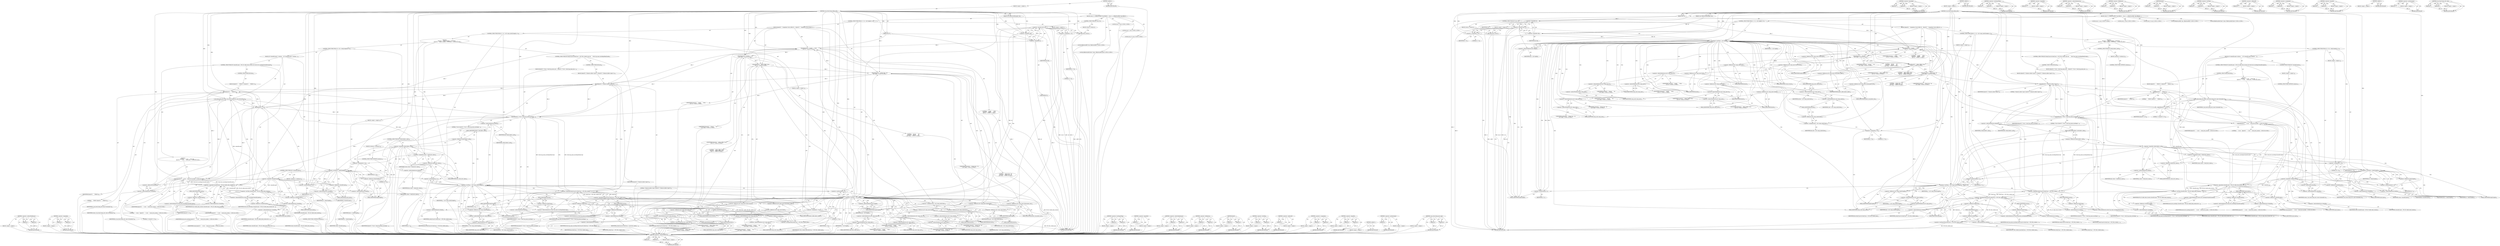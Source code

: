 digraph "r_bin_dwarf_dump_attr_value" {
vulnerable_289 [label=<(METHOD,&lt;operator&gt;.indirectFieldAccess)>];
vulnerable_290 [label=<(PARAM,p1)>];
vulnerable_291 [label=<(PARAM,p2)>];
vulnerable_292 [label=<(BLOCK,&lt;empty&gt;,&lt;empty&gt;)>];
vulnerable_293 [label=<(METHOD_RETURN,ANY)>];
vulnerable_313 [label=<(METHOD,&lt;operator&gt;.logicalAnd)>];
vulnerable_314 [label=<(PARAM,p1)>];
vulnerable_315 [label=<(PARAM,p2)>];
vulnerable_316 [label=<(BLOCK,&lt;empty&gt;,&lt;empty&gt;)>];
vulnerable_317 [label=<(METHOD_RETURN,ANY)>];
vulnerable_6 [label=<(METHOD,&lt;global&gt;)<SUB>1</SUB>>];
vulnerable_7 [label=<(BLOCK,&lt;empty&gt;,&lt;empty&gt;)<SUB>1</SUB>>];
vulnerable_8 [label=<(METHOD,r_bin_dwarf_dump_debug_info)<SUB>1</SUB>>];
vulnerable_9 [label=<(PARAM,FILE *f)<SUB>1</SUB>>];
vulnerable_10 [label=<(PARAM,const RBinDwarfDebugInfo *inf)<SUB>1</SUB>>];
vulnerable_11 [label=<(BLOCK,{
	size_t i, j, k;
	RBinDwarfDIE *dies;
	RBinDw...,{
	size_t i, j, k;
	RBinDwarfDIE *dies;
	RBinDw...)<SUB>1</SUB>>];
vulnerable_12 [label="<(LOCAL,size_t i: size_t)<SUB>2</SUB>>"];
vulnerable_13 [label="<(LOCAL,size_t j: size_t)<SUB>2</SUB>>"];
vulnerable_14 [label="<(LOCAL,size_t k: size_t)<SUB>2</SUB>>"];
vulnerable_15 [label="<(LOCAL,RBinDwarfDIE* dies: RBinDwarfDIE*)<SUB>3</SUB>>"];
vulnerable_16 [label="<(LOCAL,RBinDwarfAttrValue* values: RBinDwarfAttrValue*)<SUB>4</SUB>>"];
vulnerable_17 [label=<(CONTROL_STRUCTURE,IF,if (!inf || !f))<SUB>5</SUB>>];
vulnerable_18 [label=<(&lt;operator&gt;.logicalOr,!inf || !f)<SUB>5</SUB>>];
vulnerable_19 [label=<(&lt;operator&gt;.logicalNot,!inf)<SUB>5</SUB>>];
vulnerable_20 [label=<(IDENTIFIER,inf,!inf)<SUB>5</SUB>>];
vulnerable_21 [label=<(&lt;operator&gt;.logicalNot,!f)<SUB>5</SUB>>];
vulnerable_22 [label=<(IDENTIFIER,f,!f)<SUB>5</SUB>>];
vulnerable_23 [label=<(BLOCK,{
		return;
	},{
		return;
	})<SUB>5</SUB>>];
vulnerable_24 [label=<(RETURN,return;,return;)<SUB>6</SUB>>];
vulnerable_25 [label=<(CONTROL_STRUCTURE,FOR,for (i = 0;i &lt; inf-&gt;length;i++))<SUB>9</SUB>>];
vulnerable_26 [label=<(BLOCK,&lt;empty&gt;,&lt;empty&gt;)<SUB>9</SUB>>];
vulnerable_27 [label=<(&lt;operator&gt;.assignment,i = 0)<SUB>9</SUB>>];
vulnerable_28 [label=<(IDENTIFIER,i,i = 0)<SUB>9</SUB>>];
vulnerable_29 [label=<(LITERAL,0,i = 0)<SUB>9</SUB>>];
vulnerable_30 [label=<(&lt;operator&gt;.lessThan,i &lt; inf-&gt;length)<SUB>9</SUB>>];
vulnerable_31 [label=<(IDENTIFIER,i,i &lt; inf-&gt;length)<SUB>9</SUB>>];
vulnerable_32 [label=<(&lt;operator&gt;.indirectFieldAccess,inf-&gt;length)<SUB>9</SUB>>];
vulnerable_33 [label=<(IDENTIFIER,inf,i &lt; inf-&gt;length)<SUB>9</SUB>>];
vulnerable_34 [label=<(FIELD_IDENTIFIER,length,length)<SUB>9</SUB>>];
vulnerable_35 [label=<(&lt;operator&gt;.postIncrement,i++)<SUB>9</SUB>>];
vulnerable_36 [label=<(IDENTIFIER,i,i++)<SUB>9</SUB>>];
vulnerable_37 [label=<(BLOCK,{
		fprintf (f, &quot;  Compilation Unit @ offset 0x...,{
		fprintf (f, &quot;  Compilation Unit @ offset 0x...)<SUB>9</SUB>>];
vulnerable_38 [label="<(fprintf,fprintf (f, &quot;   Length:        0x%x\n&quot;, inf-&gt;co...)<SUB>11</SUB>>"];
vulnerable_39 [label="<(IDENTIFIER,f,fprintf (f, &quot;   Length:        0x%x\n&quot;, inf-&gt;co...)<SUB>11</SUB>>"];
vulnerable_40 [label="<(LITERAL,&quot;   Length:        0x%x\n&quot;,fprintf (f, &quot;   Length:        0x%x\n&quot;, inf-&gt;co...)<SUB>11</SUB>>"];
vulnerable_41 [label=<(&lt;operator&gt;.fieldAccess,inf-&gt;comp_units [i].hdr.length)<SUB>11</SUB>>];
vulnerable_42 [label=<(&lt;operator&gt;.fieldAccess,inf-&gt;comp_units [i].hdr)<SUB>11</SUB>>];
vulnerable_43 [label=<(&lt;operator&gt;.indirectIndexAccess,inf-&gt;comp_units [i])<SUB>11</SUB>>];
vulnerable_44 [label=<(&lt;operator&gt;.indirectFieldAccess,inf-&gt;comp_units)<SUB>11</SUB>>];
vulnerable_45 [label="<(IDENTIFIER,inf,fprintf (f, &quot;   Length:        0x%x\n&quot;, inf-&gt;co...)<SUB>11</SUB>>"];
vulnerable_46 [label=<(FIELD_IDENTIFIER,comp_units,comp_units)<SUB>11</SUB>>];
vulnerable_47 [label="<(IDENTIFIER,i,fprintf (f, &quot;   Length:        0x%x\n&quot;, inf-&gt;co...)<SUB>11</SUB>>"];
vulnerable_48 [label=<(FIELD_IDENTIFIER,hdr,hdr)<SUB>11</SUB>>];
vulnerable_49 [label=<(FIELD_IDENTIFIER,length,length)<SUB>11</SUB>>];
vulnerable_50 [label="<(fprintf,fprintf (f, &quot;   Version:       %d\n&quot;, inf-&gt;comp...)<SUB>12</SUB>>"];
vulnerable_51 [label="<(IDENTIFIER,f,fprintf (f, &quot;   Version:       %d\n&quot;, inf-&gt;comp...)<SUB>12</SUB>>"];
vulnerable_52 [label="<(LITERAL,&quot;   Version:       %d\n&quot;,fprintf (f, &quot;   Version:       %d\n&quot;, inf-&gt;comp...)<SUB>12</SUB>>"];
vulnerable_53 [label=<(&lt;operator&gt;.fieldAccess,inf-&gt;comp_units [i].hdr.version)<SUB>12</SUB>>];
vulnerable_54 [label=<(&lt;operator&gt;.fieldAccess,inf-&gt;comp_units [i].hdr)<SUB>12</SUB>>];
vulnerable_55 [label=<(&lt;operator&gt;.indirectIndexAccess,inf-&gt;comp_units [i])<SUB>12</SUB>>];
vulnerable_56 [label=<(&lt;operator&gt;.indirectFieldAccess,inf-&gt;comp_units)<SUB>12</SUB>>];
vulnerable_57 [label="<(IDENTIFIER,inf,fprintf (f, &quot;   Version:       %d\n&quot;, inf-&gt;comp...)<SUB>12</SUB>>"];
vulnerable_58 [label=<(FIELD_IDENTIFIER,comp_units,comp_units)<SUB>12</SUB>>];
vulnerable_59 [label="<(IDENTIFIER,i,fprintf (f, &quot;   Version:       %d\n&quot;, inf-&gt;comp...)<SUB>12</SUB>>"];
vulnerable_60 [label=<(FIELD_IDENTIFIER,hdr,hdr)<SUB>12</SUB>>];
vulnerable_61 [label=<(FIELD_IDENTIFIER,version,version)<SUB>12</SUB>>];
vulnerable_62 [label="<(fprintf,fprintf (f, &quot;   Abbrev Offset: 0x%x\n&quot;, inf-&gt;co...)<SUB>13</SUB>>"];
vulnerable_63 [label="<(IDENTIFIER,f,fprintf (f, &quot;   Abbrev Offset: 0x%x\n&quot;, inf-&gt;co...)<SUB>13</SUB>>"];
vulnerable_64 [label="<(LITERAL,&quot;   Abbrev Offset: 0x%x\n&quot;,fprintf (f, &quot;   Abbrev Offset: 0x%x\n&quot;, inf-&gt;co...)<SUB>13</SUB>>"];
vulnerable_65 [label=<(&lt;operator&gt;.fieldAccess,inf-&gt;comp_units [i].hdr.abbrev_offset)<SUB>13</SUB>>];
vulnerable_66 [label=<(&lt;operator&gt;.fieldAccess,inf-&gt;comp_units [i].hdr)<SUB>13</SUB>>];
vulnerable_67 [label=<(&lt;operator&gt;.indirectIndexAccess,inf-&gt;comp_units [i])<SUB>13</SUB>>];
vulnerable_68 [label=<(&lt;operator&gt;.indirectFieldAccess,inf-&gt;comp_units)<SUB>13</SUB>>];
vulnerable_69 [label="<(IDENTIFIER,inf,fprintf (f, &quot;   Abbrev Offset: 0x%x\n&quot;, inf-&gt;co...)<SUB>13</SUB>>"];
vulnerable_70 [label=<(FIELD_IDENTIFIER,comp_units,comp_units)<SUB>13</SUB>>];
vulnerable_71 [label="<(IDENTIFIER,i,fprintf (f, &quot;   Abbrev Offset: 0x%x\n&quot;, inf-&gt;co...)<SUB>13</SUB>>"];
vulnerable_72 [label=<(FIELD_IDENTIFIER,hdr,hdr)<SUB>13</SUB>>];
vulnerable_73 [label=<(FIELD_IDENTIFIER,abbrev_offset,abbrev_offset)<SUB>13</SUB>>];
vulnerable_74 [label="<(fprintf,fprintf (f, &quot;   Pointer Size:  %d\n&quot;, inf-&gt;comp...)<SUB>14</SUB>>"];
vulnerable_75 [label="<(IDENTIFIER,f,fprintf (f, &quot;   Pointer Size:  %d\n&quot;, inf-&gt;comp...)<SUB>14</SUB>>"];
vulnerable_76 [label="<(LITERAL,&quot;   Pointer Size:  %d\n&quot;,fprintf (f, &quot;   Pointer Size:  %d\n&quot;, inf-&gt;comp...)<SUB>14</SUB>>"];
vulnerable_77 [label=<(&lt;operator&gt;.fieldAccess,inf-&gt;comp_units [i].hdr.pointer_size)<SUB>14</SUB>>];
vulnerable_78 [label=<(&lt;operator&gt;.fieldAccess,inf-&gt;comp_units [i].hdr)<SUB>14</SUB>>];
vulnerable_79 [label=<(&lt;operator&gt;.indirectIndexAccess,inf-&gt;comp_units [i])<SUB>14</SUB>>];
vulnerable_80 [label=<(&lt;operator&gt;.indirectFieldAccess,inf-&gt;comp_units)<SUB>14</SUB>>];
vulnerable_81 [label="<(IDENTIFIER,inf,fprintf (f, &quot;   Pointer Size:  %d\n&quot;, inf-&gt;comp...)<SUB>14</SUB>>"];
vulnerable_82 [label=<(FIELD_IDENTIFIER,comp_units,comp_units)<SUB>14</SUB>>];
vulnerable_83 [label="<(IDENTIFIER,i,fprintf (f, &quot;   Pointer Size:  %d\n&quot;, inf-&gt;comp...)<SUB>14</SUB>>"];
vulnerable_84 [label=<(FIELD_IDENTIFIER,hdr,hdr)<SUB>14</SUB>>];
vulnerable_85 [label=<(FIELD_IDENTIFIER,pointer_size,pointer_size)<SUB>14</SUB>>];
vulnerable_86 [label=<(&lt;operator&gt;.assignment,dies = inf-&gt;comp_units[i].dies)<SUB>16</SUB>>];
vulnerable_87 [label=<(IDENTIFIER,dies,dies = inf-&gt;comp_units[i].dies)<SUB>16</SUB>>];
vulnerable_88 [label=<(&lt;operator&gt;.fieldAccess,inf-&gt;comp_units[i].dies)<SUB>16</SUB>>];
vulnerable_89 [label=<(&lt;operator&gt;.indirectIndexAccess,inf-&gt;comp_units[i])<SUB>16</SUB>>];
vulnerable_90 [label=<(&lt;operator&gt;.indirectFieldAccess,inf-&gt;comp_units)<SUB>16</SUB>>];
vulnerable_91 [label=<(IDENTIFIER,inf,dies = inf-&gt;comp_units[i].dies)<SUB>16</SUB>>];
vulnerable_92 [label=<(FIELD_IDENTIFIER,comp_units,comp_units)<SUB>16</SUB>>];
vulnerable_93 [label=<(IDENTIFIER,i,dies = inf-&gt;comp_units[i].dies)<SUB>16</SUB>>];
vulnerable_94 [label=<(FIELD_IDENTIFIER,dies,dies)<SUB>16</SUB>>];
vulnerable_95 [label=<(CONTROL_STRUCTURE,FOR,for (j = 0;j &lt; inf-&gt;comp_units[i].length;j++))<SUB>18</SUB>>];
vulnerable_96 [label=<(BLOCK,&lt;empty&gt;,&lt;empty&gt;)<SUB>18</SUB>>];
vulnerable_97 [label=<(&lt;operator&gt;.assignment,j = 0)<SUB>18</SUB>>];
vulnerable_98 [label=<(IDENTIFIER,j,j = 0)<SUB>18</SUB>>];
vulnerable_99 [label=<(LITERAL,0,j = 0)<SUB>18</SUB>>];
vulnerable_100 [label=<(&lt;operator&gt;.lessThan,j &lt; inf-&gt;comp_units[i].length)<SUB>18</SUB>>];
vulnerable_101 [label=<(IDENTIFIER,j,j &lt; inf-&gt;comp_units[i].length)<SUB>18</SUB>>];
vulnerable_102 [label=<(&lt;operator&gt;.fieldAccess,inf-&gt;comp_units[i].length)<SUB>18</SUB>>];
vulnerable_103 [label=<(&lt;operator&gt;.indirectIndexAccess,inf-&gt;comp_units[i])<SUB>18</SUB>>];
vulnerable_104 [label=<(&lt;operator&gt;.indirectFieldAccess,inf-&gt;comp_units)<SUB>18</SUB>>];
vulnerable_105 [label=<(IDENTIFIER,inf,j &lt; inf-&gt;comp_units[i].length)<SUB>18</SUB>>];
vulnerable_106 [label=<(FIELD_IDENTIFIER,comp_units,comp_units)<SUB>18</SUB>>];
vulnerable_107 [label=<(IDENTIFIER,i,j &lt; inf-&gt;comp_units[i].length)<SUB>18</SUB>>];
vulnerable_108 [label=<(FIELD_IDENTIFIER,length,length)<SUB>18</SUB>>];
vulnerable_109 [label=<(&lt;operator&gt;.postIncrement,j++)<SUB>18</SUB>>];
vulnerable_110 [label=<(IDENTIFIER,j,j++)<SUB>18</SUB>>];
vulnerable_111 [label="<(BLOCK,{
			fprintf (f, &quot;    Abbrev Number: %&quot;PFMT64u&quot;...,{
			fprintf (f, &quot;    Abbrev Number: %&quot;PFMT64u&quot;...)<SUB>18</SUB>>"];
vulnerable_112 [label=<(CONTROL_STRUCTURE,IF,if (dies[j].tag &amp;&amp; dies[j].tag &lt;= DW_TAG_volatile_type &amp;&amp;
				       dwarf_tag_name_encodings[dies[j].tag]))<SUB>21</SUB>>];
vulnerable_113 [label=<(&lt;operator&gt;.logicalAnd,dies[j].tag &amp;&amp; dies[j].tag &lt;= DW_TAG_volatile_t...)<SUB>21</SUB>>];
vulnerable_114 [label=<(&lt;operator&gt;.logicalAnd,dies[j].tag &amp;&amp; dies[j].tag &lt;= DW_TAG_volatile_type)<SUB>21</SUB>>];
vulnerable_115 [label=<(&lt;operator&gt;.fieldAccess,dies[j].tag)<SUB>21</SUB>>];
vulnerable_116 [label=<(&lt;operator&gt;.indirectIndexAccess,dies[j])<SUB>21</SUB>>];
vulnerable_117 [label=<(IDENTIFIER,dies,dies[j].tag &amp;&amp; dies[j].tag &lt;= DW_TAG_volatile_type)<SUB>21</SUB>>];
vulnerable_118 [label=<(IDENTIFIER,j,dies[j].tag &amp;&amp; dies[j].tag &lt;= DW_TAG_volatile_type)<SUB>21</SUB>>];
vulnerable_119 [label=<(FIELD_IDENTIFIER,tag,tag)<SUB>21</SUB>>];
vulnerable_120 [label=<(&lt;operator&gt;.lessEqualsThan,dies[j].tag &lt;= DW_TAG_volatile_type)<SUB>21</SUB>>];
vulnerable_121 [label=<(&lt;operator&gt;.fieldAccess,dies[j].tag)<SUB>21</SUB>>];
vulnerable_122 [label=<(&lt;operator&gt;.indirectIndexAccess,dies[j])<SUB>21</SUB>>];
vulnerable_123 [label=<(IDENTIFIER,dies,dies[j].tag &lt;= DW_TAG_volatile_type)<SUB>21</SUB>>];
vulnerable_124 [label=<(IDENTIFIER,j,dies[j].tag &lt;= DW_TAG_volatile_type)<SUB>21</SUB>>];
vulnerable_125 [label=<(FIELD_IDENTIFIER,tag,tag)<SUB>21</SUB>>];
vulnerable_126 [label=<(IDENTIFIER,DW_TAG_volatile_type,dies[j].tag &lt;= DW_TAG_volatile_type)<SUB>21</SUB>>];
vulnerable_127 [label=<(&lt;operator&gt;.indirectIndexAccess,dwarf_tag_name_encodings[dies[j].tag])<SUB>22</SUB>>];
vulnerable_128 [label=<(IDENTIFIER,dwarf_tag_name_encodings,dies[j].tag &amp;&amp; dies[j].tag &lt;= DW_TAG_volatile_t...)<SUB>22</SUB>>];
vulnerable_129 [label=<(&lt;operator&gt;.fieldAccess,dies[j].tag)<SUB>22</SUB>>];
vulnerable_130 [label=<(&lt;operator&gt;.indirectIndexAccess,dies[j])<SUB>22</SUB>>];
vulnerable_131 [label=<(IDENTIFIER,dies,dies[j].tag &amp;&amp; dies[j].tag &lt;= DW_TAG_volatile_t...)<SUB>22</SUB>>];
vulnerable_132 [label=<(IDENTIFIER,j,dies[j].tag &amp;&amp; dies[j].tag &lt;= DW_TAG_volatile_t...)<SUB>22</SUB>>];
vulnerable_133 [label=<(FIELD_IDENTIFIER,tag,tag)<SUB>22</SUB>>];
vulnerable_134 [label=<(BLOCK,{
				fprintf (f, &quot;(%s)\n&quot;, dwarf_tag_name_enco...,{
				fprintf (f, &quot;(%s)\n&quot;, dwarf_tag_name_enco...)<SUB>22</SUB>>];
vulnerable_135 [label=<(fprintf,fprintf (f, &quot;(%s)\n&quot;, dwarf_tag_name_encodings[...)<SUB>23</SUB>>];
vulnerable_136 [label=<(IDENTIFIER,f,fprintf (f, &quot;(%s)\n&quot;, dwarf_tag_name_encodings[...)<SUB>23</SUB>>];
vulnerable_137 [label=<(LITERAL,&quot;(%s)\n&quot;,fprintf (f, &quot;(%s)\n&quot;, dwarf_tag_name_encodings[...)<SUB>23</SUB>>];
vulnerable_138 [label=<(&lt;operator&gt;.indirectIndexAccess,dwarf_tag_name_encodings[dies[j].tag])<SUB>23</SUB>>];
vulnerable_139 [label=<(IDENTIFIER,dwarf_tag_name_encodings,fprintf (f, &quot;(%s)\n&quot;, dwarf_tag_name_encodings[...)<SUB>23</SUB>>];
vulnerable_140 [label=<(&lt;operator&gt;.fieldAccess,dies[j].tag)<SUB>23</SUB>>];
vulnerable_141 [label=<(&lt;operator&gt;.indirectIndexAccess,dies[j])<SUB>23</SUB>>];
vulnerable_142 [label=<(IDENTIFIER,dies,fprintf (f, &quot;(%s)\n&quot;, dwarf_tag_name_encodings[...)<SUB>23</SUB>>];
vulnerable_143 [label=<(IDENTIFIER,j,fprintf (f, &quot;(%s)\n&quot;, dwarf_tag_name_encodings[...)<SUB>23</SUB>>];
vulnerable_144 [label=<(FIELD_IDENTIFIER,tag,tag)<SUB>23</SUB>>];
vulnerable_145 [label=<(CONTROL_STRUCTURE,ELSE,else)<SUB>24</SUB>>];
vulnerable_146 [label=<(BLOCK,{
				fprintf (f, &quot;(Unknown abbrev tag)\n&quot;);
			},{
				fprintf (f, &quot;(Unknown abbrev tag)\n&quot;);
			})<SUB>24</SUB>>];
vulnerable_147 [label=<(fprintf,fprintf (f, &quot;(Unknown abbrev tag)\n&quot;))<SUB>25</SUB>>];
vulnerable_148 [label=<(IDENTIFIER,f,fprintf (f, &quot;(Unknown abbrev tag)\n&quot;))<SUB>25</SUB>>];
vulnerable_149 [label=<(LITERAL,&quot;(Unknown abbrev tag)\n&quot;,fprintf (f, &quot;(Unknown abbrev tag)\n&quot;))<SUB>25</SUB>>];
vulnerable_150 [label=<(CONTROL_STRUCTURE,IF,if (!dies[j].abbrev_code))<SUB>28</SUB>>];
vulnerable_151 [label=<(&lt;operator&gt;.logicalNot,!dies[j].abbrev_code)<SUB>28</SUB>>];
vulnerable_152 [label=<(&lt;operator&gt;.fieldAccess,dies[j].abbrev_code)<SUB>28</SUB>>];
vulnerable_153 [label=<(&lt;operator&gt;.indirectIndexAccess,dies[j])<SUB>28</SUB>>];
vulnerable_154 [label=<(IDENTIFIER,dies,!dies[j].abbrev_code)<SUB>28</SUB>>];
vulnerable_155 [label=<(IDENTIFIER,j,!dies[j].abbrev_code)<SUB>28</SUB>>];
vulnerable_156 [label=<(FIELD_IDENTIFIER,abbrev_code,abbrev_code)<SUB>28</SUB>>];
vulnerable_157 [label=<(BLOCK,{
				continue;
			},{
				continue;
			})<SUB>28</SUB>>];
vulnerable_158 [label=<(CONTROL_STRUCTURE,CONTINUE,continue;)<SUB>29</SUB>>];
vulnerable_159 [label=<(&lt;operator&gt;.assignment,values = dies[j].attr_values)<SUB>31</SUB>>];
vulnerable_160 [label=<(IDENTIFIER,values,values = dies[j].attr_values)<SUB>31</SUB>>];
vulnerable_161 [label=<(&lt;operator&gt;.fieldAccess,dies[j].attr_values)<SUB>31</SUB>>];
vulnerable_162 [label=<(&lt;operator&gt;.indirectIndexAccess,dies[j])<SUB>31</SUB>>];
vulnerable_163 [label=<(IDENTIFIER,dies,values = dies[j].attr_values)<SUB>31</SUB>>];
vulnerable_164 [label=<(IDENTIFIER,j,values = dies[j].attr_values)<SUB>31</SUB>>];
vulnerable_165 [label=<(FIELD_IDENTIFIER,attr_values,attr_values)<SUB>31</SUB>>];
vulnerable_166 [label=<(CONTROL_STRUCTURE,FOR,for (k = 0;k &lt; dies[j].length;k++))<SUB>33</SUB>>];
vulnerable_167 [label=<(BLOCK,&lt;empty&gt;,&lt;empty&gt;)<SUB>33</SUB>>];
vulnerable_168 [label=<(&lt;operator&gt;.assignment,k = 0)<SUB>33</SUB>>];
vulnerable_169 [label=<(IDENTIFIER,k,k = 0)<SUB>33</SUB>>];
vulnerable_170 [label=<(LITERAL,0,k = 0)<SUB>33</SUB>>];
vulnerable_171 [label=<(&lt;operator&gt;.lessThan,k &lt; dies[j].length)<SUB>33</SUB>>];
vulnerable_172 [label=<(IDENTIFIER,k,k &lt; dies[j].length)<SUB>33</SUB>>];
vulnerable_173 [label=<(&lt;operator&gt;.fieldAccess,dies[j].length)<SUB>33</SUB>>];
vulnerable_174 [label=<(&lt;operator&gt;.indirectIndexAccess,dies[j])<SUB>33</SUB>>];
vulnerable_175 [label=<(IDENTIFIER,dies,k &lt; dies[j].length)<SUB>33</SUB>>];
vulnerable_176 [label=<(IDENTIFIER,j,k &lt; dies[j].length)<SUB>33</SUB>>];
vulnerable_177 [label=<(FIELD_IDENTIFIER,length,length)<SUB>33</SUB>>];
vulnerable_178 [label=<(&lt;operator&gt;.postIncrement,k++)<SUB>33</SUB>>];
vulnerable_179 [label=<(IDENTIFIER,k,k++)<SUB>33</SUB>>];
vulnerable_180 [label=<(BLOCK,{
				if (!values[k].name)
 					continue;
 
 	...,{
				if (!values[k].name)
 					continue;
 
 	...)<SUB>33</SUB>>];
vulnerable_181 [label=<(CONTROL_STRUCTURE,IF,if (!values[k].name))<SUB>34</SUB>>];
vulnerable_182 [label=<(&lt;operator&gt;.logicalNot,!values[k].name)<SUB>34</SUB>>];
vulnerable_183 [label=<(&lt;operator&gt;.fieldAccess,values[k].name)<SUB>34</SUB>>];
vulnerable_184 [label=<(&lt;operator&gt;.indirectIndexAccess,values[k])<SUB>34</SUB>>];
vulnerable_185 [label=<(IDENTIFIER,values,!values[k].name)<SUB>34</SUB>>];
vulnerable_186 [label=<(IDENTIFIER,k,!values[k].name)<SUB>34</SUB>>];
vulnerable_187 [label=<(FIELD_IDENTIFIER,name,name)<SUB>34</SUB>>];
vulnerable_188 [label=<(BLOCK,&lt;empty&gt;,&lt;empty&gt;)<SUB>35</SUB>>];
vulnerable_189 [label=<(CONTROL_STRUCTURE,CONTINUE,continue;)<SUB>35</SUB>>];
vulnerable_190 [label=<(CONTROL_STRUCTURE,IF,if (values[k].name &lt; DW_AT_vtable_elem_location &amp;&amp;
 						dwarf_attr_encodings[values[k].name]))<SUB>37</SUB>>];
vulnerable_191 [label=<(&lt;operator&gt;.logicalAnd,values[k].name &lt; DW_AT_vtable_elem_location &amp;&amp;
...)<SUB>37</SUB>>];
vulnerable_192 [label=<(&lt;operator&gt;.lessThan,values[k].name &lt; DW_AT_vtable_elem_location)<SUB>37</SUB>>];
vulnerable_193 [label=<(&lt;operator&gt;.fieldAccess,values[k].name)<SUB>37</SUB>>];
vulnerable_194 [label=<(&lt;operator&gt;.indirectIndexAccess,values[k])<SUB>37</SUB>>];
vulnerable_195 [label=<(IDENTIFIER,values,values[k].name &lt; DW_AT_vtable_elem_location)<SUB>37</SUB>>];
vulnerable_196 [label=<(IDENTIFIER,k,values[k].name &lt; DW_AT_vtable_elem_location)<SUB>37</SUB>>];
vulnerable_197 [label=<(FIELD_IDENTIFIER,name,name)<SUB>37</SUB>>];
vulnerable_198 [label=<(IDENTIFIER,DW_AT_vtable_elem_location,values[k].name &lt; DW_AT_vtable_elem_location)<SUB>37</SUB>>];
vulnerable_199 [label=<(&lt;operator&gt;.indirectIndexAccess,dwarf_attr_encodings[values[k].name])<SUB>38</SUB>>];
vulnerable_200 [label=<(IDENTIFIER,dwarf_attr_encodings,values[k].name &lt; DW_AT_vtable_elem_location &amp;&amp;
...)<SUB>38</SUB>>];
vulnerable_201 [label=<(&lt;operator&gt;.fieldAccess,values[k].name)<SUB>38</SUB>>];
vulnerable_202 [label=<(&lt;operator&gt;.indirectIndexAccess,values[k])<SUB>38</SUB>>];
vulnerable_203 [label=<(IDENTIFIER,values,values[k].name &lt; DW_AT_vtable_elem_location &amp;&amp;
...)<SUB>38</SUB>>];
vulnerable_204 [label=<(IDENTIFIER,k,values[k].name &lt; DW_AT_vtable_elem_location &amp;&amp;
...)<SUB>38</SUB>>];
vulnerable_205 [label=<(FIELD_IDENTIFIER,name,name)<SUB>38</SUB>>];
vulnerable_206 [label="<(BLOCK,{
					fprintf (f, &quot;     %-18s : &quot;, dwarf_attr_...,{
					fprintf (f, &quot;     %-18s : &quot;, dwarf_attr_...)<SUB>38</SUB>>"];
vulnerable_207 [label="<(fprintf,fprintf (f, &quot;     %-18s : &quot;, dwarf_attr_encodin...)<SUB>39</SUB>>"];
vulnerable_208 [label="<(IDENTIFIER,f,fprintf (f, &quot;     %-18s : &quot;, dwarf_attr_encodin...)<SUB>39</SUB>>"];
vulnerable_209 [label="<(LITERAL,&quot;     %-18s : &quot;,fprintf (f, &quot;     %-18s : &quot;, dwarf_attr_encodin...)<SUB>39</SUB>>"];
vulnerable_210 [label=<(&lt;operator&gt;.indirectIndexAccess,dwarf_attr_encodings[values[k].name])<SUB>39</SUB>>];
vulnerable_211 [label="<(IDENTIFIER,dwarf_attr_encodings,fprintf (f, &quot;     %-18s : &quot;, dwarf_attr_encodin...)<SUB>39</SUB>>"];
vulnerable_212 [label=<(&lt;operator&gt;.fieldAccess,values[k].name)<SUB>39</SUB>>];
vulnerable_213 [label=<(&lt;operator&gt;.indirectIndexAccess,values[k])<SUB>39</SUB>>];
vulnerable_214 [label="<(IDENTIFIER,values,fprintf (f, &quot;     %-18s : &quot;, dwarf_attr_encodin...)<SUB>39</SUB>>"];
vulnerable_215 [label="<(IDENTIFIER,k,fprintf (f, &quot;     %-18s : &quot;, dwarf_attr_encodin...)<SUB>39</SUB>>"];
vulnerable_216 [label=<(FIELD_IDENTIFIER,name,name)<SUB>39</SUB>>];
vulnerable_217 [label=<(CONTROL_STRUCTURE,ELSE,else)<SUB>40</SUB>>];
vulnerable_218 [label=<(BLOCK,{
					fprintf (f, &quot;     TODO\t&quot;);
				},{
					fprintf (f, &quot;     TODO\t&quot;);
				})<SUB>40</SUB>>];
vulnerable_219 [label=<(fprintf,fprintf (f, &quot;     TODO\t&quot;))<SUB>41</SUB>>];
vulnerable_220 [label=<(IDENTIFIER,f,fprintf (f, &quot;     TODO\t&quot;))<SUB>41</SUB>>];
vulnerable_221 [label=<(LITERAL,&quot;     TODO\t&quot;,fprintf (f, &quot;     TODO\t&quot;))<SUB>41</SUB>>];
vulnerable_222 [label=<(r_bin_dwarf_dump_attr_value,r_bin_dwarf_dump_attr_value (&amp;values[k], f))<SUB>43</SUB>>];
vulnerable_223 [label=<(&lt;operator&gt;.addressOf,&amp;values[k])<SUB>43</SUB>>];
vulnerable_224 [label=<(&lt;operator&gt;.indirectIndexAccess,values[k])<SUB>43</SUB>>];
vulnerable_225 [label=<(IDENTIFIER,values,r_bin_dwarf_dump_attr_value (&amp;values[k], f))<SUB>43</SUB>>];
vulnerable_226 [label=<(IDENTIFIER,k,r_bin_dwarf_dump_attr_value (&amp;values[k], f))<SUB>43</SUB>>];
vulnerable_227 [label=<(IDENTIFIER,f,r_bin_dwarf_dump_attr_value (&amp;values[k], f))<SUB>43</SUB>>];
vulnerable_228 [label=<(fprintf,fprintf (f, &quot;\n&quot;))<SUB>44</SUB>>];
vulnerable_229 [label=<(IDENTIFIER,f,fprintf (f, &quot;\n&quot;))<SUB>44</SUB>>];
vulnerable_230 [label=<(LITERAL,&quot;\n&quot;,fprintf (f, &quot;\n&quot;))<SUB>44</SUB>>];
vulnerable_231 [label=<(METHOD_RETURN,void)<SUB>1</SUB>>];
vulnerable_233 [label=<(METHOD_RETURN,ANY)<SUB>1</SUB>>];
vulnerable_318 [label=<(METHOD,&lt;operator&gt;.lessEqualsThan)>];
vulnerable_319 [label=<(PARAM,p1)>];
vulnerable_320 [label=<(PARAM,p2)>];
vulnerable_321 [label=<(BLOCK,&lt;empty&gt;,&lt;empty&gt;)>];
vulnerable_322 [label=<(METHOD_RETURN,ANY)>];
vulnerable_275 [label=<(METHOD,&lt;operator&gt;.logicalNot)>];
vulnerable_276 [label=<(PARAM,p1)>];
vulnerable_277 [label=<(BLOCK,&lt;empty&gt;,&lt;empty&gt;)>];
vulnerable_278 [label=<(METHOD_RETURN,ANY)>];
vulnerable_308 [label=<(METHOD,&lt;operator&gt;.indirectIndexAccess)>];
vulnerable_309 [label=<(PARAM,p1)>];
vulnerable_310 [label=<(PARAM,p2)>];
vulnerable_311 [label=<(BLOCK,&lt;empty&gt;,&lt;empty&gt;)>];
vulnerable_312 [label=<(METHOD_RETURN,ANY)>];
vulnerable_303 [label=<(METHOD,&lt;operator&gt;.fieldAccess)>];
vulnerable_304 [label=<(PARAM,p1)>];
vulnerable_305 [label=<(PARAM,p2)>];
vulnerable_306 [label=<(BLOCK,&lt;empty&gt;,&lt;empty&gt;)>];
vulnerable_307 [label=<(METHOD_RETURN,ANY)>];
vulnerable_298 [label=<(METHOD,fprintf)>];
vulnerable_299 [label=<(PARAM,p1)>];
vulnerable_300 [label=<(PARAM,p2)>];
vulnerable_301 [label=<(BLOCK,&lt;empty&gt;,&lt;empty&gt;)>];
vulnerable_302 [label=<(METHOD_RETURN,ANY)>];
vulnerable_284 [label=<(METHOD,&lt;operator&gt;.lessThan)>];
vulnerable_285 [label=<(PARAM,p1)>];
vulnerable_286 [label=<(PARAM,p2)>];
vulnerable_287 [label=<(BLOCK,&lt;empty&gt;,&lt;empty&gt;)>];
vulnerable_288 [label=<(METHOD_RETURN,ANY)>];
vulnerable_328 [label=<(METHOD,&lt;operator&gt;.addressOf)>];
vulnerable_329 [label=<(PARAM,p1)>];
vulnerable_330 [label=<(BLOCK,&lt;empty&gt;,&lt;empty&gt;)>];
vulnerable_331 [label=<(METHOD_RETURN,ANY)>];
vulnerable_279 [label=<(METHOD,&lt;operator&gt;.assignment)>];
vulnerable_280 [label=<(PARAM,p1)>];
vulnerable_281 [label=<(PARAM,p2)>];
vulnerable_282 [label=<(BLOCK,&lt;empty&gt;,&lt;empty&gt;)>];
vulnerable_283 [label=<(METHOD_RETURN,ANY)>];
vulnerable_270 [label=<(METHOD,&lt;operator&gt;.logicalOr)>];
vulnerable_271 [label=<(PARAM,p1)>];
vulnerable_272 [label=<(PARAM,p2)>];
vulnerable_273 [label=<(BLOCK,&lt;empty&gt;,&lt;empty&gt;)>];
vulnerable_274 [label=<(METHOD_RETURN,ANY)>];
vulnerable_264 [label=<(METHOD,&lt;global&gt;)<SUB>1</SUB>>];
vulnerable_265 [label=<(BLOCK,&lt;empty&gt;,&lt;empty&gt;)>];
vulnerable_266 [label=<(METHOD_RETURN,ANY)>];
vulnerable_294 [label=<(METHOD,&lt;operator&gt;.postIncrement)>];
vulnerable_295 [label=<(PARAM,p1)>];
vulnerable_296 [label=<(BLOCK,&lt;empty&gt;,&lt;empty&gt;)>];
vulnerable_297 [label=<(METHOD_RETURN,ANY)>];
vulnerable_323 [label=<(METHOD,r_bin_dwarf_dump_attr_value)>];
vulnerable_324 [label=<(PARAM,p1)>];
vulnerable_325 [label=<(PARAM,p2)>];
vulnerable_326 [label=<(BLOCK,&lt;empty&gt;,&lt;empty&gt;)>];
vulnerable_327 [label=<(METHOD_RETURN,ANY)>];
fixed_289 [label=<(METHOD,&lt;operator&gt;.indirectFieldAccess)>];
fixed_290 [label=<(PARAM,p1)>];
fixed_291 [label=<(PARAM,p2)>];
fixed_292 [label=<(BLOCK,&lt;empty&gt;,&lt;empty&gt;)>];
fixed_293 [label=<(METHOD_RETURN,ANY)>];
fixed_313 [label=<(METHOD,&lt;operator&gt;.logicalAnd)>];
fixed_314 [label=<(PARAM,p1)>];
fixed_315 [label=<(PARAM,p2)>];
fixed_316 [label=<(BLOCK,&lt;empty&gt;,&lt;empty&gt;)>];
fixed_317 [label=<(METHOD_RETURN,ANY)>];
fixed_6 [label=<(METHOD,&lt;global&gt;)<SUB>1</SUB>>];
fixed_7 [label=<(BLOCK,&lt;empty&gt;,&lt;empty&gt;)<SUB>1</SUB>>];
fixed_8 [label=<(METHOD,r_bin_dwarf_dump_debug_info)<SUB>1</SUB>>];
fixed_9 [label=<(PARAM,FILE *f)<SUB>1</SUB>>];
fixed_10 [label=<(PARAM,const RBinDwarfDebugInfo *inf)<SUB>1</SUB>>];
fixed_11 [label=<(BLOCK,{
	size_t i, j, k;
	RBinDwarfDIE *dies;
	RBinDw...,{
	size_t i, j, k;
	RBinDwarfDIE *dies;
	RBinDw...)<SUB>1</SUB>>];
fixed_12 [label="<(LOCAL,size_t i: size_t)<SUB>2</SUB>>"];
fixed_13 [label="<(LOCAL,size_t j: size_t)<SUB>2</SUB>>"];
fixed_14 [label="<(LOCAL,size_t k: size_t)<SUB>2</SUB>>"];
fixed_15 [label="<(LOCAL,RBinDwarfDIE* dies: RBinDwarfDIE*)<SUB>3</SUB>>"];
fixed_16 [label="<(LOCAL,RBinDwarfAttrValue* values: RBinDwarfAttrValue*)<SUB>4</SUB>>"];
fixed_17 [label=<(CONTROL_STRUCTURE,IF,if (!inf || !f))<SUB>5</SUB>>];
fixed_18 [label=<(&lt;operator&gt;.logicalOr,!inf || !f)<SUB>5</SUB>>];
fixed_19 [label=<(&lt;operator&gt;.logicalNot,!inf)<SUB>5</SUB>>];
fixed_20 [label=<(IDENTIFIER,inf,!inf)<SUB>5</SUB>>];
fixed_21 [label=<(&lt;operator&gt;.logicalNot,!f)<SUB>5</SUB>>];
fixed_22 [label=<(IDENTIFIER,f,!f)<SUB>5</SUB>>];
fixed_23 [label=<(BLOCK,{
		return;
	},{
		return;
	})<SUB>5</SUB>>];
fixed_24 [label=<(RETURN,return;,return;)<SUB>6</SUB>>];
fixed_25 [label=<(CONTROL_STRUCTURE,FOR,for (i = 0;i &lt; inf-&gt;length;i++))<SUB>9</SUB>>];
fixed_26 [label=<(BLOCK,&lt;empty&gt;,&lt;empty&gt;)<SUB>9</SUB>>];
fixed_27 [label=<(&lt;operator&gt;.assignment,i = 0)<SUB>9</SUB>>];
fixed_28 [label=<(IDENTIFIER,i,i = 0)<SUB>9</SUB>>];
fixed_29 [label=<(LITERAL,0,i = 0)<SUB>9</SUB>>];
fixed_30 [label=<(&lt;operator&gt;.lessThan,i &lt; inf-&gt;length)<SUB>9</SUB>>];
fixed_31 [label=<(IDENTIFIER,i,i &lt; inf-&gt;length)<SUB>9</SUB>>];
fixed_32 [label=<(&lt;operator&gt;.indirectFieldAccess,inf-&gt;length)<SUB>9</SUB>>];
fixed_33 [label=<(IDENTIFIER,inf,i &lt; inf-&gt;length)<SUB>9</SUB>>];
fixed_34 [label=<(FIELD_IDENTIFIER,length,length)<SUB>9</SUB>>];
fixed_35 [label=<(&lt;operator&gt;.postIncrement,i++)<SUB>9</SUB>>];
fixed_36 [label=<(IDENTIFIER,i,i++)<SUB>9</SUB>>];
fixed_37 [label=<(BLOCK,{
		fprintf (f, &quot;  Compilation Unit @ offset 0x...,{
		fprintf (f, &quot;  Compilation Unit @ offset 0x...)<SUB>9</SUB>>];
fixed_38 [label="<(fprintf,fprintf (f, &quot;   Length:        0x%x\n&quot;, inf-&gt;co...)<SUB>11</SUB>>"];
fixed_39 [label="<(IDENTIFIER,f,fprintf (f, &quot;   Length:        0x%x\n&quot;, inf-&gt;co...)<SUB>11</SUB>>"];
fixed_40 [label="<(LITERAL,&quot;   Length:        0x%x\n&quot;,fprintf (f, &quot;   Length:        0x%x\n&quot;, inf-&gt;co...)<SUB>11</SUB>>"];
fixed_41 [label=<(&lt;operator&gt;.fieldAccess,inf-&gt;comp_units [i].hdr.length)<SUB>11</SUB>>];
fixed_42 [label=<(&lt;operator&gt;.fieldAccess,inf-&gt;comp_units [i].hdr)<SUB>11</SUB>>];
fixed_43 [label=<(&lt;operator&gt;.indirectIndexAccess,inf-&gt;comp_units [i])<SUB>11</SUB>>];
fixed_44 [label=<(&lt;operator&gt;.indirectFieldAccess,inf-&gt;comp_units)<SUB>11</SUB>>];
fixed_45 [label="<(IDENTIFIER,inf,fprintf (f, &quot;   Length:        0x%x\n&quot;, inf-&gt;co...)<SUB>11</SUB>>"];
fixed_46 [label=<(FIELD_IDENTIFIER,comp_units,comp_units)<SUB>11</SUB>>];
fixed_47 [label="<(IDENTIFIER,i,fprintf (f, &quot;   Length:        0x%x\n&quot;, inf-&gt;co...)<SUB>11</SUB>>"];
fixed_48 [label=<(FIELD_IDENTIFIER,hdr,hdr)<SUB>11</SUB>>];
fixed_49 [label=<(FIELD_IDENTIFIER,length,length)<SUB>11</SUB>>];
fixed_50 [label="<(fprintf,fprintf (f, &quot;   Version:       %d\n&quot;, inf-&gt;comp...)<SUB>12</SUB>>"];
fixed_51 [label="<(IDENTIFIER,f,fprintf (f, &quot;   Version:       %d\n&quot;, inf-&gt;comp...)<SUB>12</SUB>>"];
fixed_52 [label="<(LITERAL,&quot;   Version:       %d\n&quot;,fprintf (f, &quot;   Version:       %d\n&quot;, inf-&gt;comp...)<SUB>12</SUB>>"];
fixed_53 [label=<(&lt;operator&gt;.fieldAccess,inf-&gt;comp_units [i].hdr.version)<SUB>12</SUB>>];
fixed_54 [label=<(&lt;operator&gt;.fieldAccess,inf-&gt;comp_units [i].hdr)<SUB>12</SUB>>];
fixed_55 [label=<(&lt;operator&gt;.indirectIndexAccess,inf-&gt;comp_units [i])<SUB>12</SUB>>];
fixed_56 [label=<(&lt;operator&gt;.indirectFieldAccess,inf-&gt;comp_units)<SUB>12</SUB>>];
fixed_57 [label="<(IDENTIFIER,inf,fprintf (f, &quot;   Version:       %d\n&quot;, inf-&gt;comp...)<SUB>12</SUB>>"];
fixed_58 [label=<(FIELD_IDENTIFIER,comp_units,comp_units)<SUB>12</SUB>>];
fixed_59 [label="<(IDENTIFIER,i,fprintf (f, &quot;   Version:       %d\n&quot;, inf-&gt;comp...)<SUB>12</SUB>>"];
fixed_60 [label=<(FIELD_IDENTIFIER,hdr,hdr)<SUB>12</SUB>>];
fixed_61 [label=<(FIELD_IDENTIFIER,version,version)<SUB>12</SUB>>];
fixed_62 [label="<(fprintf,fprintf (f, &quot;   Abbrev Offset: 0x%x\n&quot;, inf-&gt;co...)<SUB>13</SUB>>"];
fixed_63 [label="<(IDENTIFIER,f,fprintf (f, &quot;   Abbrev Offset: 0x%x\n&quot;, inf-&gt;co...)<SUB>13</SUB>>"];
fixed_64 [label="<(LITERAL,&quot;   Abbrev Offset: 0x%x\n&quot;,fprintf (f, &quot;   Abbrev Offset: 0x%x\n&quot;, inf-&gt;co...)<SUB>13</SUB>>"];
fixed_65 [label=<(&lt;operator&gt;.fieldAccess,inf-&gt;comp_units [i].hdr.abbrev_offset)<SUB>13</SUB>>];
fixed_66 [label=<(&lt;operator&gt;.fieldAccess,inf-&gt;comp_units [i].hdr)<SUB>13</SUB>>];
fixed_67 [label=<(&lt;operator&gt;.indirectIndexAccess,inf-&gt;comp_units [i])<SUB>13</SUB>>];
fixed_68 [label=<(&lt;operator&gt;.indirectFieldAccess,inf-&gt;comp_units)<SUB>13</SUB>>];
fixed_69 [label="<(IDENTIFIER,inf,fprintf (f, &quot;   Abbrev Offset: 0x%x\n&quot;, inf-&gt;co...)<SUB>13</SUB>>"];
fixed_70 [label=<(FIELD_IDENTIFIER,comp_units,comp_units)<SUB>13</SUB>>];
fixed_71 [label="<(IDENTIFIER,i,fprintf (f, &quot;   Abbrev Offset: 0x%x\n&quot;, inf-&gt;co...)<SUB>13</SUB>>"];
fixed_72 [label=<(FIELD_IDENTIFIER,hdr,hdr)<SUB>13</SUB>>];
fixed_73 [label=<(FIELD_IDENTIFIER,abbrev_offset,abbrev_offset)<SUB>13</SUB>>];
fixed_74 [label="<(fprintf,fprintf (f, &quot;   Pointer Size:  %d\n&quot;, inf-&gt;comp...)<SUB>14</SUB>>"];
fixed_75 [label="<(IDENTIFIER,f,fprintf (f, &quot;   Pointer Size:  %d\n&quot;, inf-&gt;comp...)<SUB>14</SUB>>"];
fixed_76 [label="<(LITERAL,&quot;   Pointer Size:  %d\n&quot;,fprintf (f, &quot;   Pointer Size:  %d\n&quot;, inf-&gt;comp...)<SUB>14</SUB>>"];
fixed_77 [label=<(&lt;operator&gt;.fieldAccess,inf-&gt;comp_units [i].hdr.pointer_size)<SUB>14</SUB>>];
fixed_78 [label=<(&lt;operator&gt;.fieldAccess,inf-&gt;comp_units [i].hdr)<SUB>14</SUB>>];
fixed_79 [label=<(&lt;operator&gt;.indirectIndexAccess,inf-&gt;comp_units [i])<SUB>14</SUB>>];
fixed_80 [label=<(&lt;operator&gt;.indirectFieldAccess,inf-&gt;comp_units)<SUB>14</SUB>>];
fixed_81 [label="<(IDENTIFIER,inf,fprintf (f, &quot;   Pointer Size:  %d\n&quot;, inf-&gt;comp...)<SUB>14</SUB>>"];
fixed_82 [label=<(FIELD_IDENTIFIER,comp_units,comp_units)<SUB>14</SUB>>];
fixed_83 [label="<(IDENTIFIER,i,fprintf (f, &quot;   Pointer Size:  %d\n&quot;, inf-&gt;comp...)<SUB>14</SUB>>"];
fixed_84 [label=<(FIELD_IDENTIFIER,hdr,hdr)<SUB>14</SUB>>];
fixed_85 [label=<(FIELD_IDENTIFIER,pointer_size,pointer_size)<SUB>14</SUB>>];
fixed_86 [label=<(&lt;operator&gt;.assignment,dies = inf-&gt;comp_units[i].dies)<SUB>16</SUB>>];
fixed_87 [label=<(IDENTIFIER,dies,dies = inf-&gt;comp_units[i].dies)<SUB>16</SUB>>];
fixed_88 [label=<(&lt;operator&gt;.fieldAccess,inf-&gt;comp_units[i].dies)<SUB>16</SUB>>];
fixed_89 [label=<(&lt;operator&gt;.indirectIndexAccess,inf-&gt;comp_units[i])<SUB>16</SUB>>];
fixed_90 [label=<(&lt;operator&gt;.indirectFieldAccess,inf-&gt;comp_units)<SUB>16</SUB>>];
fixed_91 [label=<(IDENTIFIER,inf,dies = inf-&gt;comp_units[i].dies)<SUB>16</SUB>>];
fixed_92 [label=<(FIELD_IDENTIFIER,comp_units,comp_units)<SUB>16</SUB>>];
fixed_93 [label=<(IDENTIFIER,i,dies = inf-&gt;comp_units[i].dies)<SUB>16</SUB>>];
fixed_94 [label=<(FIELD_IDENTIFIER,dies,dies)<SUB>16</SUB>>];
fixed_95 [label=<(CONTROL_STRUCTURE,FOR,for (j = 0;j &lt; inf-&gt;comp_units[i].length;j++))<SUB>18</SUB>>];
fixed_96 [label=<(BLOCK,&lt;empty&gt;,&lt;empty&gt;)<SUB>18</SUB>>];
fixed_97 [label=<(&lt;operator&gt;.assignment,j = 0)<SUB>18</SUB>>];
fixed_98 [label=<(IDENTIFIER,j,j = 0)<SUB>18</SUB>>];
fixed_99 [label=<(LITERAL,0,j = 0)<SUB>18</SUB>>];
fixed_100 [label=<(&lt;operator&gt;.lessThan,j &lt; inf-&gt;comp_units[i].length)<SUB>18</SUB>>];
fixed_101 [label=<(IDENTIFIER,j,j &lt; inf-&gt;comp_units[i].length)<SUB>18</SUB>>];
fixed_102 [label=<(&lt;operator&gt;.fieldAccess,inf-&gt;comp_units[i].length)<SUB>18</SUB>>];
fixed_103 [label=<(&lt;operator&gt;.indirectIndexAccess,inf-&gt;comp_units[i])<SUB>18</SUB>>];
fixed_104 [label=<(&lt;operator&gt;.indirectFieldAccess,inf-&gt;comp_units)<SUB>18</SUB>>];
fixed_105 [label=<(IDENTIFIER,inf,j &lt; inf-&gt;comp_units[i].length)<SUB>18</SUB>>];
fixed_106 [label=<(FIELD_IDENTIFIER,comp_units,comp_units)<SUB>18</SUB>>];
fixed_107 [label=<(IDENTIFIER,i,j &lt; inf-&gt;comp_units[i].length)<SUB>18</SUB>>];
fixed_108 [label=<(FIELD_IDENTIFIER,length,length)<SUB>18</SUB>>];
fixed_109 [label=<(&lt;operator&gt;.postIncrement,j++)<SUB>18</SUB>>];
fixed_110 [label=<(IDENTIFIER,j,j++)<SUB>18</SUB>>];
fixed_111 [label="<(BLOCK,{
			fprintf (f, &quot;    Abbrev Number: %&quot;PFMT64u&quot;...,{
			fprintf (f, &quot;    Abbrev Number: %&quot;PFMT64u&quot;...)<SUB>18</SUB>>"];
fixed_112 [label=<(CONTROL_STRUCTURE,IF,if (dies[j].tag &amp;&amp; dies[j].tag &lt;= DW_TAG_volatile_type &amp;&amp;
				       dwarf_tag_name_encodings[dies[j].tag]))<SUB>21</SUB>>];
fixed_113 [label=<(&lt;operator&gt;.logicalAnd,dies[j].tag &amp;&amp; dies[j].tag &lt;= DW_TAG_volatile_t...)<SUB>21</SUB>>];
fixed_114 [label=<(&lt;operator&gt;.logicalAnd,dies[j].tag &amp;&amp; dies[j].tag &lt;= DW_TAG_volatile_type)<SUB>21</SUB>>];
fixed_115 [label=<(&lt;operator&gt;.fieldAccess,dies[j].tag)<SUB>21</SUB>>];
fixed_116 [label=<(&lt;operator&gt;.indirectIndexAccess,dies[j])<SUB>21</SUB>>];
fixed_117 [label=<(IDENTIFIER,dies,dies[j].tag &amp;&amp; dies[j].tag &lt;= DW_TAG_volatile_type)<SUB>21</SUB>>];
fixed_118 [label=<(IDENTIFIER,j,dies[j].tag &amp;&amp; dies[j].tag &lt;= DW_TAG_volatile_type)<SUB>21</SUB>>];
fixed_119 [label=<(FIELD_IDENTIFIER,tag,tag)<SUB>21</SUB>>];
fixed_120 [label=<(&lt;operator&gt;.lessEqualsThan,dies[j].tag &lt;= DW_TAG_volatile_type)<SUB>21</SUB>>];
fixed_121 [label=<(&lt;operator&gt;.fieldAccess,dies[j].tag)<SUB>21</SUB>>];
fixed_122 [label=<(&lt;operator&gt;.indirectIndexAccess,dies[j])<SUB>21</SUB>>];
fixed_123 [label=<(IDENTIFIER,dies,dies[j].tag &lt;= DW_TAG_volatile_type)<SUB>21</SUB>>];
fixed_124 [label=<(IDENTIFIER,j,dies[j].tag &lt;= DW_TAG_volatile_type)<SUB>21</SUB>>];
fixed_125 [label=<(FIELD_IDENTIFIER,tag,tag)<SUB>21</SUB>>];
fixed_126 [label=<(IDENTIFIER,DW_TAG_volatile_type,dies[j].tag &lt;= DW_TAG_volatile_type)<SUB>21</SUB>>];
fixed_127 [label=<(&lt;operator&gt;.indirectIndexAccess,dwarf_tag_name_encodings[dies[j].tag])<SUB>22</SUB>>];
fixed_128 [label=<(IDENTIFIER,dwarf_tag_name_encodings,dies[j].tag &amp;&amp; dies[j].tag &lt;= DW_TAG_volatile_t...)<SUB>22</SUB>>];
fixed_129 [label=<(&lt;operator&gt;.fieldAccess,dies[j].tag)<SUB>22</SUB>>];
fixed_130 [label=<(&lt;operator&gt;.indirectIndexAccess,dies[j])<SUB>22</SUB>>];
fixed_131 [label=<(IDENTIFIER,dies,dies[j].tag &amp;&amp; dies[j].tag &lt;= DW_TAG_volatile_t...)<SUB>22</SUB>>];
fixed_132 [label=<(IDENTIFIER,j,dies[j].tag &amp;&amp; dies[j].tag &lt;= DW_TAG_volatile_t...)<SUB>22</SUB>>];
fixed_133 [label=<(FIELD_IDENTIFIER,tag,tag)<SUB>22</SUB>>];
fixed_134 [label=<(BLOCK,{
				fprintf (f, &quot;(%s)\n&quot;, dwarf_tag_name_enco...,{
				fprintf (f, &quot;(%s)\n&quot;, dwarf_tag_name_enco...)<SUB>22</SUB>>];
fixed_135 [label=<(fprintf,fprintf (f, &quot;(%s)\n&quot;, dwarf_tag_name_encodings[...)<SUB>23</SUB>>];
fixed_136 [label=<(IDENTIFIER,f,fprintf (f, &quot;(%s)\n&quot;, dwarf_tag_name_encodings[...)<SUB>23</SUB>>];
fixed_137 [label=<(LITERAL,&quot;(%s)\n&quot;,fprintf (f, &quot;(%s)\n&quot;, dwarf_tag_name_encodings[...)<SUB>23</SUB>>];
fixed_138 [label=<(&lt;operator&gt;.indirectIndexAccess,dwarf_tag_name_encodings[dies[j].tag])<SUB>23</SUB>>];
fixed_139 [label=<(IDENTIFIER,dwarf_tag_name_encodings,fprintf (f, &quot;(%s)\n&quot;, dwarf_tag_name_encodings[...)<SUB>23</SUB>>];
fixed_140 [label=<(&lt;operator&gt;.fieldAccess,dies[j].tag)<SUB>23</SUB>>];
fixed_141 [label=<(&lt;operator&gt;.indirectIndexAccess,dies[j])<SUB>23</SUB>>];
fixed_142 [label=<(IDENTIFIER,dies,fprintf (f, &quot;(%s)\n&quot;, dwarf_tag_name_encodings[...)<SUB>23</SUB>>];
fixed_143 [label=<(IDENTIFIER,j,fprintf (f, &quot;(%s)\n&quot;, dwarf_tag_name_encodings[...)<SUB>23</SUB>>];
fixed_144 [label=<(FIELD_IDENTIFIER,tag,tag)<SUB>23</SUB>>];
fixed_145 [label=<(CONTROL_STRUCTURE,ELSE,else)<SUB>24</SUB>>];
fixed_146 [label=<(BLOCK,{
				fprintf (f, &quot;(Unknown abbrev tag)\n&quot;);
			},{
				fprintf (f, &quot;(Unknown abbrev tag)\n&quot;);
			})<SUB>24</SUB>>];
fixed_147 [label=<(fprintf,fprintf (f, &quot;(Unknown abbrev tag)\n&quot;))<SUB>25</SUB>>];
fixed_148 [label=<(IDENTIFIER,f,fprintf (f, &quot;(Unknown abbrev tag)\n&quot;))<SUB>25</SUB>>];
fixed_149 [label=<(LITERAL,&quot;(Unknown abbrev tag)\n&quot;,fprintf (f, &quot;(Unknown abbrev tag)\n&quot;))<SUB>25</SUB>>];
fixed_150 [label=<(CONTROL_STRUCTURE,IF,if (!dies[j].abbrev_code))<SUB>28</SUB>>];
fixed_151 [label=<(&lt;operator&gt;.logicalNot,!dies[j].abbrev_code)<SUB>28</SUB>>];
fixed_152 [label=<(&lt;operator&gt;.fieldAccess,dies[j].abbrev_code)<SUB>28</SUB>>];
fixed_153 [label=<(&lt;operator&gt;.indirectIndexAccess,dies[j])<SUB>28</SUB>>];
fixed_154 [label=<(IDENTIFIER,dies,!dies[j].abbrev_code)<SUB>28</SUB>>];
fixed_155 [label=<(IDENTIFIER,j,!dies[j].abbrev_code)<SUB>28</SUB>>];
fixed_156 [label=<(FIELD_IDENTIFIER,abbrev_code,abbrev_code)<SUB>28</SUB>>];
fixed_157 [label=<(BLOCK,{
				continue;
			},{
				continue;
			})<SUB>28</SUB>>];
fixed_158 [label=<(CONTROL_STRUCTURE,CONTINUE,continue;)<SUB>29</SUB>>];
fixed_159 [label=<(&lt;operator&gt;.assignment,values = dies[j].attr_values)<SUB>31</SUB>>];
fixed_160 [label=<(IDENTIFIER,values,values = dies[j].attr_values)<SUB>31</SUB>>];
fixed_161 [label=<(&lt;operator&gt;.fieldAccess,dies[j].attr_values)<SUB>31</SUB>>];
fixed_162 [label=<(&lt;operator&gt;.indirectIndexAccess,dies[j])<SUB>31</SUB>>];
fixed_163 [label=<(IDENTIFIER,dies,values = dies[j].attr_values)<SUB>31</SUB>>];
fixed_164 [label=<(IDENTIFIER,j,values = dies[j].attr_values)<SUB>31</SUB>>];
fixed_165 [label=<(FIELD_IDENTIFIER,attr_values,attr_values)<SUB>31</SUB>>];
fixed_166 [label=<(CONTROL_STRUCTURE,FOR,for (k = 0;k &lt; dies[j].length;k++))<SUB>33</SUB>>];
fixed_167 [label=<(BLOCK,&lt;empty&gt;,&lt;empty&gt;)<SUB>33</SUB>>];
fixed_168 [label=<(&lt;operator&gt;.assignment,k = 0)<SUB>33</SUB>>];
fixed_169 [label=<(IDENTIFIER,k,k = 0)<SUB>33</SUB>>];
fixed_170 [label=<(LITERAL,0,k = 0)<SUB>33</SUB>>];
fixed_171 [label=<(&lt;operator&gt;.lessThan,k &lt; dies[j].length)<SUB>33</SUB>>];
fixed_172 [label=<(IDENTIFIER,k,k &lt; dies[j].length)<SUB>33</SUB>>];
fixed_173 [label=<(&lt;operator&gt;.fieldAccess,dies[j].length)<SUB>33</SUB>>];
fixed_174 [label=<(&lt;operator&gt;.indirectIndexAccess,dies[j])<SUB>33</SUB>>];
fixed_175 [label=<(IDENTIFIER,dies,k &lt; dies[j].length)<SUB>33</SUB>>];
fixed_176 [label=<(IDENTIFIER,j,k &lt; dies[j].length)<SUB>33</SUB>>];
fixed_177 [label=<(FIELD_IDENTIFIER,length,length)<SUB>33</SUB>>];
fixed_178 [label=<(&lt;operator&gt;.postIncrement,k++)<SUB>33</SUB>>];
fixed_179 [label=<(IDENTIFIER,k,k++)<SUB>33</SUB>>];
fixed_180 [label=<(BLOCK,{
				if (!values[k].name) {
 					continue;
		...,{
				if (!values[k].name) {
 					continue;
		...)<SUB>33</SUB>>];
fixed_181 [label=<(CONTROL_STRUCTURE,IF,if (!values[k].name))<SUB>34</SUB>>];
fixed_182 [label=<(&lt;operator&gt;.logicalNot,!values[k].name)<SUB>34</SUB>>];
fixed_183 [label=<(&lt;operator&gt;.fieldAccess,values[k].name)<SUB>34</SUB>>];
fixed_184 [label=<(&lt;operator&gt;.indirectIndexAccess,values[k])<SUB>34</SUB>>];
fixed_185 [label=<(IDENTIFIER,values,!values[k].name)<SUB>34</SUB>>];
fixed_186 [label=<(IDENTIFIER,k,!values[k].name)<SUB>34</SUB>>];
fixed_187 [label=<(FIELD_IDENTIFIER,name,name)<SUB>34</SUB>>];
fixed_188 [label=<(BLOCK,{
 					continue;
				},{
 					continue;
				})<SUB>34</SUB>>];
fixed_189 [label=<(CONTROL_STRUCTURE,CONTINUE,continue;)<SUB>35</SUB>>];
fixed_190 [label=<(CONTROL_STRUCTURE,IF,if (values[k].name &lt; DW_AT_vtable_elem_location &amp;&amp;
 						dwarf_attr_encodings[values[k].name]))<SUB>38</SUB>>];
fixed_191 [label=<(&lt;operator&gt;.logicalAnd,values[k].name &lt; DW_AT_vtable_elem_location &amp;&amp;
...)<SUB>38</SUB>>];
fixed_192 [label=<(&lt;operator&gt;.lessThan,values[k].name &lt; DW_AT_vtable_elem_location)<SUB>38</SUB>>];
fixed_193 [label=<(&lt;operator&gt;.fieldAccess,values[k].name)<SUB>38</SUB>>];
fixed_194 [label=<(&lt;operator&gt;.indirectIndexAccess,values[k])<SUB>38</SUB>>];
fixed_195 [label=<(IDENTIFIER,values,values[k].name &lt; DW_AT_vtable_elem_location)<SUB>38</SUB>>];
fixed_196 [label=<(IDENTIFIER,k,values[k].name &lt; DW_AT_vtable_elem_location)<SUB>38</SUB>>];
fixed_197 [label=<(FIELD_IDENTIFIER,name,name)<SUB>38</SUB>>];
fixed_198 [label=<(IDENTIFIER,DW_AT_vtable_elem_location,values[k].name &lt; DW_AT_vtable_elem_location)<SUB>38</SUB>>];
fixed_199 [label=<(&lt;operator&gt;.indirectIndexAccess,dwarf_attr_encodings[values[k].name])<SUB>39</SUB>>];
fixed_200 [label=<(IDENTIFIER,dwarf_attr_encodings,values[k].name &lt; DW_AT_vtable_elem_location &amp;&amp;
...)<SUB>39</SUB>>];
fixed_201 [label=<(&lt;operator&gt;.fieldAccess,values[k].name)<SUB>39</SUB>>];
fixed_202 [label=<(&lt;operator&gt;.indirectIndexAccess,values[k])<SUB>39</SUB>>];
fixed_203 [label=<(IDENTIFIER,values,values[k].name &lt; DW_AT_vtable_elem_location &amp;&amp;
...)<SUB>39</SUB>>];
fixed_204 [label=<(IDENTIFIER,k,values[k].name &lt; DW_AT_vtable_elem_location &amp;&amp;
...)<SUB>39</SUB>>];
fixed_205 [label=<(FIELD_IDENTIFIER,name,name)<SUB>39</SUB>>];
fixed_206 [label="<(BLOCK,{
					fprintf (f, &quot;     %-18s : &quot;, dwarf_attr_...,{
					fprintf (f, &quot;     %-18s : &quot;, dwarf_attr_...)<SUB>39</SUB>>"];
fixed_207 [label="<(fprintf,fprintf (f, &quot;     %-18s : &quot;, dwarf_attr_encodin...)<SUB>40</SUB>>"];
fixed_208 [label="<(IDENTIFIER,f,fprintf (f, &quot;     %-18s : &quot;, dwarf_attr_encodin...)<SUB>40</SUB>>"];
fixed_209 [label="<(LITERAL,&quot;     %-18s : &quot;,fprintf (f, &quot;     %-18s : &quot;, dwarf_attr_encodin...)<SUB>40</SUB>>"];
fixed_210 [label=<(&lt;operator&gt;.indirectIndexAccess,dwarf_attr_encodings[values[k].name])<SUB>40</SUB>>];
fixed_211 [label="<(IDENTIFIER,dwarf_attr_encodings,fprintf (f, &quot;     %-18s : &quot;, dwarf_attr_encodin...)<SUB>40</SUB>>"];
fixed_212 [label=<(&lt;operator&gt;.fieldAccess,values[k].name)<SUB>40</SUB>>];
fixed_213 [label=<(&lt;operator&gt;.indirectIndexAccess,values[k])<SUB>40</SUB>>];
fixed_214 [label="<(IDENTIFIER,values,fprintf (f, &quot;     %-18s : &quot;, dwarf_attr_encodin...)<SUB>40</SUB>>"];
fixed_215 [label="<(IDENTIFIER,k,fprintf (f, &quot;     %-18s : &quot;, dwarf_attr_encodin...)<SUB>40</SUB>>"];
fixed_216 [label=<(FIELD_IDENTIFIER,name,name)<SUB>40</SUB>>];
fixed_217 [label=<(CONTROL_STRUCTURE,ELSE,else)<SUB>41</SUB>>];
fixed_218 [label=<(BLOCK,{
					fprintf (f, &quot;     TODO\t&quot;);
				},{
					fprintf (f, &quot;     TODO\t&quot;);
				})<SUB>41</SUB>>];
fixed_219 [label=<(fprintf,fprintf (f, &quot;     TODO\t&quot;))<SUB>42</SUB>>];
fixed_220 [label=<(IDENTIFIER,f,fprintf (f, &quot;     TODO\t&quot;))<SUB>42</SUB>>];
fixed_221 [label=<(LITERAL,&quot;     TODO\t&quot;,fprintf (f, &quot;     TODO\t&quot;))<SUB>42</SUB>>];
fixed_222 [label=<(r_bin_dwarf_dump_attr_value,r_bin_dwarf_dump_attr_value (&amp;values[k], f))<SUB>44</SUB>>];
fixed_223 [label=<(&lt;operator&gt;.addressOf,&amp;values[k])<SUB>44</SUB>>];
fixed_224 [label=<(&lt;operator&gt;.indirectIndexAccess,values[k])<SUB>44</SUB>>];
fixed_225 [label=<(IDENTIFIER,values,r_bin_dwarf_dump_attr_value (&amp;values[k], f))<SUB>44</SUB>>];
fixed_226 [label=<(IDENTIFIER,k,r_bin_dwarf_dump_attr_value (&amp;values[k], f))<SUB>44</SUB>>];
fixed_227 [label=<(IDENTIFIER,f,r_bin_dwarf_dump_attr_value (&amp;values[k], f))<SUB>44</SUB>>];
fixed_228 [label=<(fprintf,fprintf (f, &quot;\n&quot;))<SUB>45</SUB>>];
fixed_229 [label=<(IDENTIFIER,f,fprintf (f, &quot;\n&quot;))<SUB>45</SUB>>];
fixed_230 [label=<(LITERAL,&quot;\n&quot;,fprintf (f, &quot;\n&quot;))<SUB>45</SUB>>];
fixed_231 [label=<(METHOD_RETURN,void)<SUB>1</SUB>>];
fixed_233 [label=<(METHOD_RETURN,ANY)<SUB>1</SUB>>];
fixed_318 [label=<(METHOD,&lt;operator&gt;.lessEqualsThan)>];
fixed_319 [label=<(PARAM,p1)>];
fixed_320 [label=<(PARAM,p2)>];
fixed_321 [label=<(BLOCK,&lt;empty&gt;,&lt;empty&gt;)>];
fixed_322 [label=<(METHOD_RETURN,ANY)>];
fixed_275 [label=<(METHOD,&lt;operator&gt;.logicalNot)>];
fixed_276 [label=<(PARAM,p1)>];
fixed_277 [label=<(BLOCK,&lt;empty&gt;,&lt;empty&gt;)>];
fixed_278 [label=<(METHOD_RETURN,ANY)>];
fixed_308 [label=<(METHOD,&lt;operator&gt;.indirectIndexAccess)>];
fixed_309 [label=<(PARAM,p1)>];
fixed_310 [label=<(PARAM,p2)>];
fixed_311 [label=<(BLOCK,&lt;empty&gt;,&lt;empty&gt;)>];
fixed_312 [label=<(METHOD_RETURN,ANY)>];
fixed_303 [label=<(METHOD,&lt;operator&gt;.fieldAccess)>];
fixed_304 [label=<(PARAM,p1)>];
fixed_305 [label=<(PARAM,p2)>];
fixed_306 [label=<(BLOCK,&lt;empty&gt;,&lt;empty&gt;)>];
fixed_307 [label=<(METHOD_RETURN,ANY)>];
fixed_298 [label=<(METHOD,fprintf)>];
fixed_299 [label=<(PARAM,p1)>];
fixed_300 [label=<(PARAM,p2)>];
fixed_301 [label=<(BLOCK,&lt;empty&gt;,&lt;empty&gt;)>];
fixed_302 [label=<(METHOD_RETURN,ANY)>];
fixed_284 [label=<(METHOD,&lt;operator&gt;.lessThan)>];
fixed_285 [label=<(PARAM,p1)>];
fixed_286 [label=<(PARAM,p2)>];
fixed_287 [label=<(BLOCK,&lt;empty&gt;,&lt;empty&gt;)>];
fixed_288 [label=<(METHOD_RETURN,ANY)>];
fixed_328 [label=<(METHOD,&lt;operator&gt;.addressOf)>];
fixed_329 [label=<(PARAM,p1)>];
fixed_330 [label=<(BLOCK,&lt;empty&gt;,&lt;empty&gt;)>];
fixed_331 [label=<(METHOD_RETURN,ANY)>];
fixed_279 [label=<(METHOD,&lt;operator&gt;.assignment)>];
fixed_280 [label=<(PARAM,p1)>];
fixed_281 [label=<(PARAM,p2)>];
fixed_282 [label=<(BLOCK,&lt;empty&gt;,&lt;empty&gt;)>];
fixed_283 [label=<(METHOD_RETURN,ANY)>];
fixed_270 [label=<(METHOD,&lt;operator&gt;.logicalOr)>];
fixed_271 [label=<(PARAM,p1)>];
fixed_272 [label=<(PARAM,p2)>];
fixed_273 [label=<(BLOCK,&lt;empty&gt;,&lt;empty&gt;)>];
fixed_274 [label=<(METHOD_RETURN,ANY)>];
fixed_264 [label=<(METHOD,&lt;global&gt;)<SUB>1</SUB>>];
fixed_265 [label=<(BLOCK,&lt;empty&gt;,&lt;empty&gt;)>];
fixed_266 [label=<(METHOD_RETURN,ANY)>];
fixed_294 [label=<(METHOD,&lt;operator&gt;.postIncrement)>];
fixed_295 [label=<(PARAM,p1)>];
fixed_296 [label=<(BLOCK,&lt;empty&gt;,&lt;empty&gt;)>];
fixed_297 [label=<(METHOD_RETURN,ANY)>];
fixed_323 [label=<(METHOD,r_bin_dwarf_dump_attr_value)>];
fixed_324 [label=<(PARAM,p1)>];
fixed_325 [label=<(PARAM,p2)>];
fixed_326 [label=<(BLOCK,&lt;empty&gt;,&lt;empty&gt;)>];
fixed_327 [label=<(METHOD_RETURN,ANY)>];
vulnerable_289 -> vulnerable_290  [key=0, label="AST: "];
vulnerable_289 -> vulnerable_290  [key=1, label="DDG: "];
vulnerable_289 -> vulnerable_292  [key=0, label="AST: "];
vulnerable_289 -> vulnerable_291  [key=0, label="AST: "];
vulnerable_289 -> vulnerable_291  [key=1, label="DDG: "];
vulnerable_289 -> vulnerable_293  [key=0, label="AST: "];
vulnerable_289 -> vulnerable_293  [key=1, label="CFG: "];
vulnerable_290 -> vulnerable_293  [key=0, label="DDG: p1"];
vulnerable_291 -> vulnerable_293  [key=0, label="DDG: p2"];
vulnerable_313 -> vulnerable_314  [key=0, label="AST: "];
vulnerable_313 -> vulnerable_314  [key=1, label="DDG: "];
vulnerable_313 -> vulnerable_316  [key=0, label="AST: "];
vulnerable_313 -> vulnerable_315  [key=0, label="AST: "];
vulnerable_313 -> vulnerable_315  [key=1, label="DDG: "];
vulnerable_313 -> vulnerable_317  [key=0, label="AST: "];
vulnerable_313 -> vulnerable_317  [key=1, label="CFG: "];
vulnerable_314 -> vulnerable_317  [key=0, label="DDG: p1"];
vulnerable_315 -> vulnerable_317  [key=0, label="DDG: p2"];
vulnerable_6 -> vulnerable_7  [key=0, label="AST: "];
vulnerable_6 -> vulnerable_233  [key=0, label="AST: "];
vulnerable_6 -> vulnerable_233  [key=1, label="CFG: "];
vulnerable_7 -> vulnerable_8  [key=0, label="AST: "];
vulnerable_8 -> vulnerable_9  [key=0, label="AST: "];
vulnerable_8 -> vulnerable_9  [key=1, label="DDG: "];
vulnerable_8 -> vulnerable_10  [key=0, label="AST: "];
vulnerable_8 -> vulnerable_10  [key=1, label="DDG: "];
vulnerable_8 -> vulnerable_11  [key=0, label="AST: "];
vulnerable_8 -> vulnerable_231  [key=0, label="AST: "];
vulnerable_8 -> vulnerable_19  [key=0, label="CFG: "];
vulnerable_8 -> vulnerable_19  [key=1, label="DDG: "];
vulnerable_8 -> vulnerable_24  [key=0, label="DDG: "];
vulnerable_8 -> vulnerable_27  [key=0, label="DDG: "];
vulnerable_8 -> vulnerable_30  [key=0, label="DDG: "];
vulnerable_8 -> vulnerable_35  [key=0, label="DDG: "];
vulnerable_8 -> vulnerable_21  [key=0, label="DDG: "];
vulnerable_8 -> vulnerable_38  [key=0, label="DDG: "];
vulnerable_8 -> vulnerable_50  [key=0, label="DDG: "];
vulnerable_8 -> vulnerable_62  [key=0, label="DDG: "];
vulnerable_8 -> vulnerable_74  [key=0, label="DDG: "];
vulnerable_8 -> vulnerable_97  [key=0, label="DDG: "];
vulnerable_8 -> vulnerable_100  [key=0, label="DDG: "];
vulnerable_8 -> vulnerable_109  [key=0, label="DDG: "];
vulnerable_8 -> vulnerable_168  [key=0, label="DDG: "];
vulnerable_8 -> vulnerable_171  [key=0, label="DDG: "];
vulnerable_8 -> vulnerable_178  [key=0, label="DDG: "];
vulnerable_8 -> vulnerable_135  [key=0, label="DDG: "];
vulnerable_8 -> vulnerable_222  [key=0, label="DDG: "];
vulnerable_8 -> vulnerable_228  [key=0, label="DDG: "];
vulnerable_8 -> vulnerable_120  [key=0, label="DDG: "];
vulnerable_8 -> vulnerable_147  [key=0, label="DDG: "];
vulnerable_8 -> vulnerable_192  [key=0, label="DDG: "];
vulnerable_8 -> vulnerable_207  [key=0, label="DDG: "];
vulnerable_8 -> vulnerable_219  [key=0, label="DDG: "];
vulnerable_9 -> vulnerable_231  [key=0, label="DDG: f"];
vulnerable_9 -> vulnerable_21  [key=0, label="DDG: f"];
vulnerable_9 -> vulnerable_38  [key=0, label="DDG: f"];
vulnerable_10 -> vulnerable_19  [key=0, label="DDG: inf"];
vulnerable_11 -> vulnerable_12  [key=0, label="AST: "];
vulnerable_11 -> vulnerable_13  [key=0, label="AST: "];
vulnerable_11 -> vulnerable_14  [key=0, label="AST: "];
vulnerable_11 -> vulnerable_15  [key=0, label="AST: "];
vulnerable_11 -> vulnerable_16  [key=0, label="AST: "];
vulnerable_11 -> vulnerable_17  [key=0, label="AST: "];
vulnerable_11 -> vulnerable_25  [key=0, label="AST: "];
vulnerable_17 -> vulnerable_18  [key=0, label="AST: "];
vulnerable_17 -> vulnerable_23  [key=0, label="AST: "];
vulnerable_18 -> vulnerable_19  [key=0, label="AST: "];
vulnerable_18 -> vulnerable_21  [key=0, label="AST: "];
vulnerable_18 -> vulnerable_24  [key=0, label="CFG: "];
vulnerable_18 -> vulnerable_24  [key=1, label="CDG: "];
vulnerable_18 -> vulnerable_27  [key=0, label="CFG: "];
vulnerable_18 -> vulnerable_27  [key=1, label="CDG: "];
vulnerable_18 -> vulnerable_231  [key=0, label="DDG: !inf"];
vulnerable_18 -> vulnerable_231  [key=1, label="DDG: !f"];
vulnerable_18 -> vulnerable_231  [key=2, label="DDG: !inf || !f"];
vulnerable_18 -> vulnerable_30  [key=0, label="CDG: "];
vulnerable_18 -> vulnerable_34  [key=0, label="CDG: "];
vulnerable_18 -> vulnerable_32  [key=0, label="CDG: "];
vulnerable_19 -> vulnerable_20  [key=0, label="AST: "];
vulnerable_19 -> vulnerable_18  [key=0, label="CFG: "];
vulnerable_19 -> vulnerable_18  [key=1, label="DDG: inf"];
vulnerable_19 -> vulnerable_21  [key=0, label="CFG: "];
vulnerable_19 -> vulnerable_21  [key=1, label="CDG: "];
vulnerable_19 -> vulnerable_231  [key=0, label="DDG: inf"];
vulnerable_19 -> vulnerable_30  [key=0, label="DDG: inf"];
vulnerable_21 -> vulnerable_22  [key=0, label="AST: "];
vulnerable_21 -> vulnerable_18  [key=0, label="CFG: "];
vulnerable_21 -> vulnerable_18  [key=1, label="DDG: f"];
vulnerable_21 -> vulnerable_231  [key=0, label="DDG: f"];
vulnerable_21 -> vulnerable_38  [key=0, label="DDG: f"];
vulnerable_23 -> vulnerable_24  [key=0, label="AST: "];
vulnerable_24 -> vulnerable_231  [key=0, label="CFG: "];
vulnerable_24 -> vulnerable_231  [key=1, label="DDG: &lt;RET&gt;"];
vulnerable_25 -> vulnerable_26  [key=0, label="AST: "];
vulnerable_25 -> vulnerable_30  [key=0, label="AST: "];
vulnerable_25 -> vulnerable_35  [key=0, label="AST: "];
vulnerable_25 -> vulnerable_37  [key=0, label="AST: "];
vulnerable_26 -> vulnerable_27  [key=0, label="AST: "];
vulnerable_27 -> vulnerable_28  [key=0, label="AST: "];
vulnerable_27 -> vulnerable_29  [key=0, label="AST: "];
vulnerable_27 -> vulnerable_34  [key=0, label="CFG: "];
vulnerable_27 -> vulnerable_30  [key=0, label="DDG: i"];
vulnerable_30 -> vulnerable_31  [key=0, label="AST: "];
vulnerable_30 -> vulnerable_32  [key=0, label="AST: "];
vulnerable_30 -> vulnerable_32  [key=1, label="CDG: "];
vulnerable_30 -> vulnerable_231  [key=0, label="CFG: "];
vulnerable_30 -> vulnerable_46  [key=0, label="CFG: "];
vulnerable_30 -> vulnerable_46  [key=1, label="CDG: "];
vulnerable_30 -> vulnerable_35  [key=0, label="DDG: i"];
vulnerable_30 -> vulnerable_35  [key=1, label="CDG: "];
vulnerable_30 -> vulnerable_30  [key=0, label="CDG: "];
vulnerable_30 -> vulnerable_34  [key=0, label="CDG: "];
vulnerable_30 -> vulnerable_94  [key=0, label="CDG: "];
vulnerable_30 -> vulnerable_68  [key=0, label="CDG: "];
vulnerable_30 -> vulnerable_60  [key=0, label="CDG: "];
vulnerable_30 -> vulnerable_73  [key=0, label="CDG: "];
vulnerable_30 -> vulnerable_77  [key=0, label="CDG: "];
vulnerable_30 -> vulnerable_42  [key=0, label="CDG: "];
vulnerable_30 -> vulnerable_84  [key=0, label="CDG: "];
vulnerable_30 -> vulnerable_102  [key=0, label="CDG: "];
vulnerable_30 -> vulnerable_85  [key=0, label="CDG: "];
vulnerable_30 -> vulnerable_38  [key=0, label="CDG: "];
vulnerable_30 -> vulnerable_103  [key=0, label="CDG: "];
vulnerable_30 -> vulnerable_56  [key=0, label="CDG: "];
vulnerable_30 -> vulnerable_67  [key=0, label="CDG: "];
vulnerable_30 -> vulnerable_104  [key=0, label="CDG: "];
vulnerable_30 -> vulnerable_74  [key=0, label="CDG: "];
vulnerable_30 -> vulnerable_92  [key=0, label="CDG: "];
vulnerable_30 -> vulnerable_50  [key=0, label="CDG: "];
vulnerable_30 -> vulnerable_97  [key=0, label="CDG: "];
vulnerable_30 -> vulnerable_44  [key=0, label="CDG: "];
vulnerable_30 -> vulnerable_90  [key=0, label="CDG: "];
vulnerable_30 -> vulnerable_54  [key=0, label="CDG: "];
vulnerable_30 -> vulnerable_79  [key=0, label="CDG: "];
vulnerable_30 -> vulnerable_43  [key=0, label="CDG: "];
vulnerable_30 -> vulnerable_80  [key=0, label="CDG: "];
vulnerable_30 -> vulnerable_58  [key=0, label="CDG: "];
vulnerable_30 -> vulnerable_61  [key=0, label="CDG: "];
vulnerable_30 -> vulnerable_100  [key=0, label="CDG: "];
vulnerable_30 -> vulnerable_88  [key=0, label="CDG: "];
vulnerable_30 -> vulnerable_70  [key=0, label="CDG: "];
vulnerable_30 -> vulnerable_108  [key=0, label="CDG: "];
vulnerable_30 -> vulnerable_86  [key=0, label="CDG: "];
vulnerable_30 -> vulnerable_48  [key=0, label="CDG: "];
vulnerable_30 -> vulnerable_49  [key=0, label="CDG: "];
vulnerable_30 -> vulnerable_89  [key=0, label="CDG: "];
vulnerable_30 -> vulnerable_66  [key=0, label="CDG: "];
vulnerable_30 -> vulnerable_72  [key=0, label="CDG: "];
vulnerable_30 -> vulnerable_106  [key=0, label="CDG: "];
vulnerable_30 -> vulnerable_65  [key=0, label="CDG: "];
vulnerable_30 -> vulnerable_82  [key=0, label="CDG: "];
vulnerable_30 -> vulnerable_53  [key=0, label="CDG: "];
vulnerable_30 -> vulnerable_41  [key=0, label="CDG: "];
vulnerable_30 -> vulnerable_55  [key=0, label="CDG: "];
vulnerable_30 -> vulnerable_78  [key=0, label="CDG: "];
vulnerable_30 -> vulnerable_62  [key=0, label="CDG: "];
vulnerable_32 -> vulnerable_33  [key=0, label="AST: "];
vulnerable_32 -> vulnerable_34  [key=0, label="AST: "];
vulnerable_32 -> vulnerable_30  [key=0, label="CFG: "];
vulnerable_34 -> vulnerable_32  [key=0, label="CFG: "];
vulnerable_35 -> vulnerable_36  [key=0, label="AST: "];
vulnerable_35 -> vulnerable_34  [key=0, label="CFG: "];
vulnerable_35 -> vulnerable_30  [key=0, label="DDG: i"];
vulnerable_37 -> vulnerable_38  [key=0, label="AST: "];
vulnerable_37 -> vulnerable_50  [key=0, label="AST: "];
vulnerable_37 -> vulnerable_62  [key=0, label="AST: "];
vulnerable_37 -> vulnerable_74  [key=0, label="AST: "];
vulnerable_37 -> vulnerable_86  [key=0, label="AST: "];
vulnerable_37 -> vulnerable_95  [key=0, label="AST: "];
vulnerable_38 -> vulnerable_39  [key=0, label="AST: "];
vulnerable_38 -> vulnerable_40  [key=0, label="AST: "];
vulnerable_38 -> vulnerable_41  [key=0, label="AST: "];
vulnerable_38 -> vulnerable_58  [key=0, label="CFG: "];
vulnerable_38 -> vulnerable_50  [key=0, label="DDG: f"];
vulnerable_41 -> vulnerable_42  [key=0, label="AST: "];
vulnerable_41 -> vulnerable_49  [key=0, label="AST: "];
vulnerable_41 -> vulnerable_38  [key=0, label="CFG: "];
vulnerable_42 -> vulnerable_43  [key=0, label="AST: "];
vulnerable_42 -> vulnerable_48  [key=0, label="AST: "];
vulnerable_42 -> vulnerable_49  [key=0, label="CFG: "];
vulnerable_43 -> vulnerable_44  [key=0, label="AST: "];
vulnerable_43 -> vulnerable_47  [key=0, label="AST: "];
vulnerable_43 -> vulnerable_48  [key=0, label="CFG: "];
vulnerable_44 -> vulnerable_45  [key=0, label="AST: "];
vulnerable_44 -> vulnerable_46  [key=0, label="AST: "];
vulnerable_44 -> vulnerable_43  [key=0, label="CFG: "];
vulnerable_46 -> vulnerable_44  [key=0, label="CFG: "];
vulnerable_48 -> vulnerable_42  [key=0, label="CFG: "];
vulnerable_49 -> vulnerable_41  [key=0, label="CFG: "];
vulnerable_50 -> vulnerable_51  [key=0, label="AST: "];
vulnerable_50 -> vulnerable_52  [key=0, label="AST: "];
vulnerable_50 -> vulnerable_53  [key=0, label="AST: "];
vulnerable_50 -> vulnerable_70  [key=0, label="CFG: "];
vulnerable_50 -> vulnerable_62  [key=0, label="DDG: f"];
vulnerable_53 -> vulnerable_54  [key=0, label="AST: "];
vulnerable_53 -> vulnerable_61  [key=0, label="AST: "];
vulnerable_53 -> vulnerable_50  [key=0, label="CFG: "];
vulnerable_54 -> vulnerable_55  [key=0, label="AST: "];
vulnerable_54 -> vulnerable_60  [key=0, label="AST: "];
vulnerable_54 -> vulnerable_61  [key=0, label="CFG: "];
vulnerable_55 -> vulnerable_56  [key=0, label="AST: "];
vulnerable_55 -> vulnerable_59  [key=0, label="AST: "];
vulnerable_55 -> vulnerable_60  [key=0, label="CFG: "];
vulnerable_56 -> vulnerable_57  [key=0, label="AST: "];
vulnerable_56 -> vulnerable_58  [key=0, label="AST: "];
vulnerable_56 -> vulnerable_55  [key=0, label="CFG: "];
vulnerable_58 -> vulnerable_56  [key=0, label="CFG: "];
vulnerable_60 -> vulnerable_54  [key=0, label="CFG: "];
vulnerable_61 -> vulnerable_53  [key=0, label="CFG: "];
vulnerable_62 -> vulnerable_63  [key=0, label="AST: "];
vulnerable_62 -> vulnerable_64  [key=0, label="AST: "];
vulnerable_62 -> vulnerable_65  [key=0, label="AST: "];
vulnerable_62 -> vulnerable_82  [key=0, label="CFG: "];
vulnerable_62 -> vulnerable_74  [key=0, label="DDG: f"];
vulnerable_65 -> vulnerable_66  [key=0, label="AST: "];
vulnerable_65 -> vulnerable_73  [key=0, label="AST: "];
vulnerable_65 -> vulnerable_62  [key=0, label="CFG: "];
vulnerable_66 -> vulnerable_67  [key=0, label="AST: "];
vulnerable_66 -> vulnerable_72  [key=0, label="AST: "];
vulnerable_66 -> vulnerable_73  [key=0, label="CFG: "];
vulnerable_67 -> vulnerable_68  [key=0, label="AST: "];
vulnerable_67 -> vulnerable_71  [key=0, label="AST: "];
vulnerable_67 -> vulnerable_72  [key=0, label="CFG: "];
vulnerable_68 -> vulnerable_69  [key=0, label="AST: "];
vulnerable_68 -> vulnerable_70  [key=0, label="AST: "];
vulnerable_68 -> vulnerable_67  [key=0, label="CFG: "];
vulnerable_70 -> vulnerable_68  [key=0, label="CFG: "];
vulnerable_72 -> vulnerable_66  [key=0, label="CFG: "];
vulnerable_73 -> vulnerable_65  [key=0, label="CFG: "];
vulnerable_74 -> vulnerable_75  [key=0, label="AST: "];
vulnerable_74 -> vulnerable_76  [key=0, label="AST: "];
vulnerable_74 -> vulnerable_77  [key=0, label="AST: "];
vulnerable_74 -> vulnerable_92  [key=0, label="CFG: "];
vulnerable_74 -> vulnerable_38  [key=0, label="DDG: f"];
vulnerable_74 -> vulnerable_135  [key=0, label="DDG: f"];
vulnerable_74 -> vulnerable_147  [key=0, label="DDG: f"];
vulnerable_77 -> vulnerable_78  [key=0, label="AST: "];
vulnerable_77 -> vulnerable_85  [key=0, label="AST: "];
vulnerable_77 -> vulnerable_74  [key=0, label="CFG: "];
vulnerable_78 -> vulnerable_79  [key=0, label="AST: "];
vulnerable_78 -> vulnerable_84  [key=0, label="AST: "];
vulnerable_78 -> vulnerable_85  [key=0, label="CFG: "];
vulnerable_79 -> vulnerable_80  [key=0, label="AST: "];
vulnerable_79 -> vulnerable_83  [key=0, label="AST: "];
vulnerable_79 -> vulnerable_84  [key=0, label="CFG: "];
vulnerable_80 -> vulnerable_81  [key=0, label="AST: "];
vulnerable_80 -> vulnerable_82  [key=0, label="AST: "];
vulnerable_80 -> vulnerable_79  [key=0, label="CFG: "];
vulnerable_82 -> vulnerable_80  [key=0, label="CFG: "];
vulnerable_84 -> vulnerable_78  [key=0, label="CFG: "];
vulnerable_85 -> vulnerable_77  [key=0, label="CFG: "];
vulnerable_86 -> vulnerable_87  [key=0, label="AST: "];
vulnerable_86 -> vulnerable_88  [key=0, label="AST: "];
vulnerable_86 -> vulnerable_97  [key=0, label="CFG: "];
vulnerable_88 -> vulnerable_89  [key=0, label="AST: "];
vulnerable_88 -> vulnerable_94  [key=0, label="AST: "];
vulnerable_88 -> vulnerable_86  [key=0, label="CFG: "];
vulnerable_89 -> vulnerable_90  [key=0, label="AST: "];
vulnerable_89 -> vulnerable_93  [key=0, label="AST: "];
vulnerable_89 -> vulnerable_94  [key=0, label="CFG: "];
vulnerable_90 -> vulnerable_91  [key=0, label="AST: "];
vulnerable_90 -> vulnerable_92  [key=0, label="AST: "];
vulnerable_90 -> vulnerable_89  [key=0, label="CFG: "];
vulnerable_92 -> vulnerable_90  [key=0, label="CFG: "];
vulnerable_94 -> vulnerable_88  [key=0, label="CFG: "];
vulnerable_95 -> vulnerable_96  [key=0, label="AST: "];
vulnerable_95 -> vulnerable_100  [key=0, label="AST: "];
vulnerable_95 -> vulnerable_109  [key=0, label="AST: "];
vulnerable_95 -> vulnerable_111  [key=0, label="AST: "];
vulnerable_96 -> vulnerable_97  [key=0, label="AST: "];
vulnerable_97 -> vulnerable_98  [key=0, label="AST: "];
vulnerable_97 -> vulnerable_99  [key=0, label="AST: "];
vulnerable_97 -> vulnerable_106  [key=0, label="CFG: "];
vulnerable_97 -> vulnerable_100  [key=0, label="DDG: j"];
vulnerable_100 -> vulnerable_101  [key=0, label="AST: "];
vulnerable_100 -> vulnerable_102  [key=0, label="AST: "];
vulnerable_100 -> vulnerable_102  [key=1, label="CDG: "];
vulnerable_100 -> vulnerable_116  [key=0, label="CFG: "];
vulnerable_100 -> vulnerable_116  [key=1, label="CDG: "];
vulnerable_100 -> vulnerable_35  [key=0, label="CFG: "];
vulnerable_100 -> vulnerable_109  [key=0, label="DDG: j"];
vulnerable_100 -> vulnerable_109  [key=1, label="CDG: "];
vulnerable_100 -> vulnerable_115  [key=0, label="CDG: "];
vulnerable_100 -> vulnerable_113  [key=0, label="CDG: "];
vulnerable_100 -> vulnerable_114  [key=0, label="CDG: "];
vulnerable_100 -> vulnerable_103  [key=0, label="CDG: "];
vulnerable_100 -> vulnerable_151  [key=0, label="CDG: "];
vulnerable_100 -> vulnerable_104  [key=0, label="CDG: "];
vulnerable_100 -> vulnerable_119  [key=0, label="CDG: "];
vulnerable_100 -> vulnerable_153  [key=0, label="CDG: "];
vulnerable_100 -> vulnerable_152  [key=0, label="CDG: "];
vulnerable_100 -> vulnerable_100  [key=0, label="CDG: "];
vulnerable_100 -> vulnerable_108  [key=0, label="CDG: "];
vulnerable_100 -> vulnerable_106  [key=0, label="CDG: "];
vulnerable_100 -> vulnerable_156  [key=0, label="CDG: "];
vulnerable_102 -> vulnerable_103  [key=0, label="AST: "];
vulnerable_102 -> vulnerable_108  [key=0, label="AST: "];
vulnerable_102 -> vulnerable_100  [key=0, label="CFG: "];
vulnerable_103 -> vulnerable_104  [key=0, label="AST: "];
vulnerable_103 -> vulnerable_107  [key=0, label="AST: "];
vulnerable_103 -> vulnerable_108  [key=0, label="CFG: "];
vulnerable_104 -> vulnerable_105  [key=0, label="AST: "];
vulnerable_104 -> vulnerable_106  [key=0, label="AST: "];
vulnerable_104 -> vulnerable_103  [key=0, label="CFG: "];
vulnerable_106 -> vulnerable_104  [key=0, label="CFG: "];
vulnerable_108 -> vulnerable_102  [key=0, label="CFG: "];
vulnerable_109 -> vulnerable_110  [key=0, label="AST: "];
vulnerable_109 -> vulnerable_106  [key=0, label="CFG: "];
vulnerable_109 -> vulnerable_100  [key=0, label="DDG: j"];
vulnerable_111 -> vulnerable_112  [key=0, label="AST: "];
vulnerable_111 -> vulnerable_150  [key=0, label="AST: "];
vulnerable_111 -> vulnerable_159  [key=0, label="AST: "];
vulnerable_111 -> vulnerable_166  [key=0, label="AST: "];
vulnerable_112 -> vulnerable_113  [key=0, label="AST: "];
vulnerable_112 -> vulnerable_134  [key=0, label="AST: "];
vulnerable_112 -> vulnerable_145  [key=0, label="AST: "];
vulnerable_113 -> vulnerable_114  [key=0, label="AST: "];
vulnerable_113 -> vulnerable_127  [key=0, label="AST: "];
vulnerable_113 -> vulnerable_141  [key=0, label="CFG: "];
vulnerable_113 -> vulnerable_141  [key=1, label="CDG: "];
vulnerable_113 -> vulnerable_147  [key=0, label="CFG: "];
vulnerable_113 -> vulnerable_147  [key=1, label="CDG: "];
vulnerable_113 -> vulnerable_135  [key=0, label="DDG: dwarf_tag_name_encodings[dies[j].tag]"];
vulnerable_113 -> vulnerable_135  [key=1, label="CDG: "];
vulnerable_113 -> vulnerable_144  [key=0, label="CDG: "];
vulnerable_113 -> vulnerable_138  [key=0, label="CDG: "];
vulnerable_113 -> vulnerable_140  [key=0, label="CDG: "];
vulnerable_114 -> vulnerable_115  [key=0, label="AST: "];
vulnerable_114 -> vulnerable_120  [key=0, label="AST: "];
vulnerable_114 -> vulnerable_113  [key=0, label="CFG: "];
vulnerable_114 -> vulnerable_113  [key=1, label="DDG: dies[j].tag"];
vulnerable_114 -> vulnerable_113  [key=2, label="DDG: dies[j].tag &lt;= DW_TAG_volatile_type"];
vulnerable_114 -> vulnerable_130  [key=0, label="CFG: "];
vulnerable_114 -> vulnerable_130  [key=1, label="CDG: "];
vulnerable_114 -> vulnerable_129  [key=0, label="CDG: "];
vulnerable_114 -> vulnerable_127  [key=0, label="CDG: "];
vulnerable_114 -> vulnerable_133  [key=0, label="CDG: "];
vulnerable_115 -> vulnerable_116  [key=0, label="AST: "];
vulnerable_115 -> vulnerable_119  [key=0, label="AST: "];
vulnerable_115 -> vulnerable_114  [key=0, label="CFG: "];
vulnerable_115 -> vulnerable_122  [key=0, label="CFG: "];
vulnerable_115 -> vulnerable_122  [key=1, label="CDG: "];
vulnerable_115 -> vulnerable_120  [key=0, label="CDG: "];
vulnerable_115 -> vulnerable_121  [key=0, label="CDG: "];
vulnerable_115 -> vulnerable_125  [key=0, label="CDG: "];
vulnerable_116 -> vulnerable_117  [key=0, label="AST: "];
vulnerable_116 -> vulnerable_118  [key=0, label="AST: "];
vulnerable_116 -> vulnerable_119  [key=0, label="CFG: "];
vulnerable_119 -> vulnerable_115  [key=0, label="CFG: "];
vulnerable_120 -> vulnerable_121  [key=0, label="AST: "];
vulnerable_120 -> vulnerable_126  [key=0, label="AST: "];
vulnerable_120 -> vulnerable_114  [key=0, label="CFG: "];
vulnerable_120 -> vulnerable_114  [key=1, label="DDG: dies[j].tag"];
vulnerable_120 -> vulnerable_114  [key=2, label="DDG: DW_TAG_volatile_type"];
vulnerable_120 -> vulnerable_231  [key=0, label="DDG: DW_TAG_volatile_type"];
vulnerable_121 -> vulnerable_122  [key=0, label="AST: "];
vulnerable_121 -> vulnerable_125  [key=0, label="AST: "];
vulnerable_121 -> vulnerable_120  [key=0, label="CFG: "];
vulnerable_122 -> vulnerable_123  [key=0, label="AST: "];
vulnerable_122 -> vulnerable_124  [key=0, label="AST: "];
vulnerable_122 -> vulnerable_125  [key=0, label="CFG: "];
vulnerable_125 -> vulnerable_121  [key=0, label="CFG: "];
vulnerable_127 -> vulnerable_128  [key=0, label="AST: "];
vulnerable_127 -> vulnerable_129  [key=0, label="AST: "];
vulnerable_127 -> vulnerable_113  [key=0, label="CFG: "];
vulnerable_129 -> vulnerable_130  [key=0, label="AST: "];
vulnerable_129 -> vulnerable_133  [key=0, label="AST: "];
vulnerable_129 -> vulnerable_127  [key=0, label="CFG: "];
vulnerable_130 -> vulnerable_131  [key=0, label="AST: "];
vulnerable_130 -> vulnerable_132  [key=0, label="AST: "];
vulnerable_130 -> vulnerable_133  [key=0, label="CFG: "];
vulnerable_133 -> vulnerable_129  [key=0, label="CFG: "];
vulnerable_134 -> vulnerable_135  [key=0, label="AST: "];
vulnerable_135 -> vulnerable_136  [key=0, label="AST: "];
vulnerable_135 -> vulnerable_137  [key=0, label="AST: "];
vulnerable_135 -> vulnerable_138  [key=0, label="AST: "];
vulnerable_135 -> vulnerable_153  [key=0, label="CFG: "];
vulnerable_135 -> vulnerable_38  [key=0, label="DDG: f"];
vulnerable_135 -> vulnerable_113  [key=0, label="DDG: dwarf_tag_name_encodings[dies[j].tag]"];
vulnerable_135 -> vulnerable_147  [key=0, label="DDG: f"];
vulnerable_135 -> vulnerable_207  [key=0, label="DDG: f"];
vulnerable_135 -> vulnerable_219  [key=0, label="DDG: f"];
vulnerable_138 -> vulnerable_139  [key=0, label="AST: "];
vulnerable_138 -> vulnerable_140  [key=0, label="AST: "];
vulnerable_138 -> vulnerable_135  [key=0, label="CFG: "];
vulnerable_140 -> vulnerable_141  [key=0, label="AST: "];
vulnerable_140 -> vulnerable_144  [key=0, label="AST: "];
vulnerable_140 -> vulnerable_138  [key=0, label="CFG: "];
vulnerable_141 -> vulnerable_142  [key=0, label="AST: "];
vulnerable_141 -> vulnerable_143  [key=0, label="AST: "];
vulnerable_141 -> vulnerable_144  [key=0, label="CFG: "];
vulnerable_144 -> vulnerable_140  [key=0, label="CFG: "];
vulnerable_145 -> vulnerable_146  [key=0, label="AST: "];
vulnerable_146 -> vulnerable_147  [key=0, label="AST: "];
vulnerable_147 -> vulnerable_148  [key=0, label="AST: "];
vulnerable_147 -> vulnerable_149  [key=0, label="AST: "];
vulnerable_147 -> vulnerable_153  [key=0, label="CFG: "];
vulnerable_147 -> vulnerable_38  [key=0, label="DDG: f"];
vulnerable_147 -> vulnerable_135  [key=0, label="DDG: f"];
vulnerable_147 -> vulnerable_207  [key=0, label="DDG: f"];
vulnerable_147 -> vulnerable_219  [key=0, label="DDG: f"];
vulnerable_150 -> vulnerable_151  [key=0, label="AST: "];
vulnerable_150 -> vulnerable_157  [key=0, label="AST: "];
vulnerable_151 -> vulnerable_152  [key=0, label="AST: "];
vulnerable_151 -> vulnerable_109  [key=0, label="CFG: "];
vulnerable_151 -> vulnerable_162  [key=0, label="CFG: "];
vulnerable_151 -> vulnerable_162  [key=1, label="CDG: "];
vulnerable_151 -> vulnerable_161  [key=0, label="CDG: "];
vulnerable_151 -> vulnerable_168  [key=0, label="CDG: "];
vulnerable_151 -> vulnerable_173  [key=0, label="CDG: "];
vulnerable_151 -> vulnerable_174  [key=0, label="CDG: "];
vulnerable_151 -> vulnerable_171  [key=0, label="CDG: "];
vulnerable_151 -> vulnerable_159  [key=0, label="CDG: "];
vulnerable_151 -> vulnerable_177  [key=0, label="CDG: "];
vulnerable_151 -> vulnerable_165  [key=0, label="CDG: "];
vulnerable_152 -> vulnerable_153  [key=0, label="AST: "];
vulnerable_152 -> vulnerable_156  [key=0, label="AST: "];
vulnerable_152 -> vulnerable_151  [key=0, label="CFG: "];
vulnerable_153 -> vulnerable_154  [key=0, label="AST: "];
vulnerable_153 -> vulnerable_155  [key=0, label="AST: "];
vulnerable_153 -> vulnerable_156  [key=0, label="CFG: "];
vulnerable_156 -> vulnerable_152  [key=0, label="CFG: "];
vulnerable_157 -> vulnerable_158  [key=0, label="AST: "];
vulnerable_159 -> vulnerable_160  [key=0, label="AST: "];
vulnerable_159 -> vulnerable_161  [key=0, label="AST: "];
vulnerable_159 -> vulnerable_168  [key=0, label="CFG: "];
vulnerable_159 -> vulnerable_222  [key=0, label="DDG: values"];
vulnerable_161 -> vulnerable_162  [key=0, label="AST: "];
vulnerable_161 -> vulnerable_165  [key=0, label="AST: "];
vulnerable_161 -> vulnerable_159  [key=0, label="CFG: "];
vulnerable_162 -> vulnerable_163  [key=0, label="AST: "];
vulnerable_162 -> vulnerable_164  [key=0, label="AST: "];
vulnerable_162 -> vulnerable_165  [key=0, label="CFG: "];
vulnerable_165 -> vulnerable_161  [key=0, label="CFG: "];
vulnerable_166 -> vulnerable_167  [key=0, label="AST: "];
vulnerable_166 -> vulnerable_171  [key=0, label="AST: "];
vulnerable_166 -> vulnerable_178  [key=0, label="AST: "];
vulnerable_166 -> vulnerable_180  [key=0, label="AST: "];
vulnerable_167 -> vulnerable_168  [key=0, label="AST: "];
vulnerable_168 -> vulnerable_169  [key=0, label="AST: "];
vulnerable_168 -> vulnerable_170  [key=0, label="AST: "];
vulnerable_168 -> vulnerable_174  [key=0, label="CFG: "];
vulnerable_168 -> vulnerable_171  [key=0, label="DDG: k"];
vulnerable_171 -> vulnerable_172  [key=0, label="AST: "];
vulnerable_171 -> vulnerable_173  [key=0, label="AST: "];
vulnerable_171 -> vulnerable_173  [key=1, label="CDG: "];
vulnerable_171 -> vulnerable_184  [key=0, label="CFG: "];
vulnerable_171 -> vulnerable_184  [key=1, label="CDG: "];
vulnerable_171 -> vulnerable_109  [key=0, label="CFG: "];
vulnerable_171 -> vulnerable_178  [key=0, label="DDG: k"];
vulnerable_171 -> vulnerable_178  [key=1, label="CDG: "];
vulnerable_171 -> vulnerable_187  [key=0, label="CDG: "];
vulnerable_171 -> vulnerable_174  [key=0, label="CDG: "];
vulnerable_171 -> vulnerable_182  [key=0, label="CDG: "];
vulnerable_171 -> vulnerable_171  [key=0, label="CDG: "];
vulnerable_171 -> vulnerable_183  [key=0, label="CDG: "];
vulnerable_171 -> vulnerable_177  [key=0, label="CDG: "];
vulnerable_173 -> vulnerable_174  [key=0, label="AST: "];
vulnerable_173 -> vulnerable_177  [key=0, label="AST: "];
vulnerable_173 -> vulnerable_171  [key=0, label="CFG: "];
vulnerable_174 -> vulnerable_175  [key=0, label="AST: "];
vulnerable_174 -> vulnerable_176  [key=0, label="AST: "];
vulnerable_174 -> vulnerable_177  [key=0, label="CFG: "];
vulnerable_177 -> vulnerable_173  [key=0, label="CFG: "];
vulnerable_178 -> vulnerable_179  [key=0, label="AST: "];
vulnerable_178 -> vulnerable_174  [key=0, label="CFG: "];
vulnerable_178 -> vulnerable_171  [key=0, label="DDG: k"];
vulnerable_180 -> vulnerable_181  [key=0, label="AST: "];
vulnerable_180 -> vulnerable_190  [key=0, label="AST: "];
vulnerable_180 -> vulnerable_222  [key=0, label="AST: "];
vulnerable_180 -> vulnerable_228  [key=0, label="AST: "];
vulnerable_181 -> vulnerable_182  [key=0, label="AST: "];
vulnerable_181 -> vulnerable_188  [key=0, label="AST: "];
vulnerable_182 -> vulnerable_183  [key=0, label="AST: "];
vulnerable_182 -> vulnerable_178  [key=0, label="CFG: "];
vulnerable_182 -> vulnerable_194  [key=0, label="CFG: "];
vulnerable_182 -> vulnerable_194  [key=1, label="CDG: "];
vulnerable_182 -> vulnerable_192  [key=0, label="DDG: values[k].name"];
vulnerable_182 -> vulnerable_192  [key=1, label="CDG: "];
vulnerable_182 -> vulnerable_197  [key=0, label="CDG: "];
vulnerable_182 -> vulnerable_228  [key=0, label="CDG: "];
vulnerable_182 -> vulnerable_191  [key=0, label="CDG: "];
vulnerable_182 -> vulnerable_223  [key=0, label="CDG: "];
vulnerable_182 -> vulnerable_224  [key=0, label="CDG: "];
vulnerable_182 -> vulnerable_193  [key=0, label="CDG: "];
vulnerable_182 -> vulnerable_222  [key=0, label="CDG: "];
vulnerable_183 -> vulnerable_184  [key=0, label="AST: "];
vulnerable_183 -> vulnerable_187  [key=0, label="AST: "];
vulnerable_183 -> vulnerable_182  [key=0, label="CFG: "];
vulnerable_184 -> vulnerable_185  [key=0, label="AST: "];
vulnerable_184 -> vulnerable_186  [key=0, label="AST: "];
vulnerable_184 -> vulnerable_187  [key=0, label="CFG: "];
vulnerable_187 -> vulnerable_183  [key=0, label="CFG: "];
vulnerable_188 -> vulnerable_189  [key=0, label="AST: "];
vulnerable_190 -> vulnerable_191  [key=0, label="AST: "];
vulnerable_190 -> vulnerable_206  [key=0, label="AST: "];
vulnerable_190 -> vulnerable_217  [key=0, label="AST: "];
vulnerable_191 -> vulnerable_192  [key=0, label="AST: "];
vulnerable_191 -> vulnerable_199  [key=0, label="AST: "];
vulnerable_191 -> vulnerable_213  [key=0, label="CFG: "];
vulnerable_191 -> vulnerable_213  [key=1, label="CDG: "];
vulnerable_191 -> vulnerable_219  [key=0, label="CFG: "];
vulnerable_191 -> vulnerable_219  [key=1, label="CDG: "];
vulnerable_191 -> vulnerable_207  [key=0, label="DDG: dwarf_attr_encodings[values[k].name]"];
vulnerable_191 -> vulnerable_207  [key=1, label="CDG: "];
vulnerable_191 -> vulnerable_212  [key=0, label="CDG: "];
vulnerable_191 -> vulnerable_210  [key=0, label="CDG: "];
vulnerable_191 -> vulnerable_216  [key=0, label="CDG: "];
vulnerable_192 -> vulnerable_193  [key=0, label="AST: "];
vulnerable_192 -> vulnerable_198  [key=0, label="AST: "];
vulnerable_192 -> vulnerable_191  [key=0, label="CFG: "];
vulnerable_192 -> vulnerable_191  [key=1, label="DDG: values[k].name"];
vulnerable_192 -> vulnerable_191  [key=2, label="DDG: DW_AT_vtable_elem_location"];
vulnerable_192 -> vulnerable_202  [key=0, label="CFG: "];
vulnerable_192 -> vulnerable_202  [key=1, label="CDG: "];
vulnerable_192 -> vulnerable_231  [key=0, label="DDG: DW_AT_vtable_elem_location"];
vulnerable_192 -> vulnerable_222  [key=0, label="DDG: values[k].name"];
vulnerable_192 -> vulnerable_201  [key=0, label="CDG: "];
vulnerable_192 -> vulnerable_205  [key=0, label="CDG: "];
vulnerable_192 -> vulnerable_199  [key=0, label="CDG: "];
vulnerable_193 -> vulnerable_194  [key=0, label="AST: "];
vulnerable_193 -> vulnerable_197  [key=0, label="AST: "];
vulnerable_193 -> vulnerable_192  [key=0, label="CFG: "];
vulnerable_194 -> vulnerable_195  [key=0, label="AST: "];
vulnerable_194 -> vulnerable_196  [key=0, label="AST: "];
vulnerable_194 -> vulnerable_197  [key=0, label="CFG: "];
vulnerable_197 -> vulnerable_193  [key=0, label="CFG: "];
vulnerable_199 -> vulnerable_200  [key=0, label="AST: "];
vulnerable_199 -> vulnerable_201  [key=0, label="AST: "];
vulnerable_199 -> vulnerable_191  [key=0, label="CFG: "];
vulnerable_201 -> vulnerable_202  [key=0, label="AST: "];
vulnerable_201 -> vulnerable_205  [key=0, label="AST: "];
vulnerable_201 -> vulnerable_199  [key=0, label="CFG: "];
vulnerable_202 -> vulnerable_203  [key=0, label="AST: "];
vulnerable_202 -> vulnerable_204  [key=0, label="AST: "];
vulnerable_202 -> vulnerable_205  [key=0, label="CFG: "];
vulnerable_205 -> vulnerable_201  [key=0, label="CFG: "];
vulnerable_206 -> vulnerable_207  [key=0, label="AST: "];
vulnerable_207 -> vulnerable_208  [key=0, label="AST: "];
vulnerable_207 -> vulnerable_209  [key=0, label="AST: "];
vulnerable_207 -> vulnerable_210  [key=0, label="AST: "];
vulnerable_207 -> vulnerable_224  [key=0, label="CFG: "];
vulnerable_207 -> vulnerable_222  [key=0, label="DDG: f"];
vulnerable_207 -> vulnerable_191  [key=0, label="DDG: dwarf_attr_encodings[values[k].name]"];
vulnerable_210 -> vulnerable_211  [key=0, label="AST: "];
vulnerable_210 -> vulnerable_212  [key=0, label="AST: "];
vulnerable_210 -> vulnerable_207  [key=0, label="CFG: "];
vulnerable_212 -> vulnerable_213  [key=0, label="AST: "];
vulnerable_212 -> vulnerable_216  [key=0, label="AST: "];
vulnerable_212 -> vulnerable_210  [key=0, label="CFG: "];
vulnerable_213 -> vulnerable_214  [key=0, label="AST: "];
vulnerable_213 -> vulnerable_215  [key=0, label="AST: "];
vulnerable_213 -> vulnerable_216  [key=0, label="CFG: "];
vulnerable_216 -> vulnerable_212  [key=0, label="CFG: "];
vulnerable_217 -> vulnerable_218  [key=0, label="AST: "];
vulnerable_218 -> vulnerable_219  [key=0, label="AST: "];
vulnerable_219 -> vulnerable_220  [key=0, label="AST: "];
vulnerable_219 -> vulnerable_221  [key=0, label="AST: "];
vulnerable_219 -> vulnerable_224  [key=0, label="CFG: "];
vulnerable_219 -> vulnerable_222  [key=0, label="DDG: f"];
vulnerable_222 -> vulnerable_223  [key=0, label="AST: "];
vulnerable_222 -> vulnerable_227  [key=0, label="AST: "];
vulnerable_222 -> vulnerable_228  [key=0, label="CFG: "];
vulnerable_222 -> vulnerable_228  [key=1, label="DDG: f"];
vulnerable_223 -> vulnerable_224  [key=0, label="AST: "];
vulnerable_223 -> vulnerable_222  [key=0, label="CFG: "];
vulnerable_224 -> vulnerable_225  [key=0, label="AST: "];
vulnerable_224 -> vulnerable_226  [key=0, label="AST: "];
vulnerable_224 -> vulnerable_223  [key=0, label="CFG: "];
vulnerable_228 -> vulnerable_229  [key=0, label="AST: "];
vulnerable_228 -> vulnerable_230  [key=0, label="AST: "];
vulnerable_228 -> vulnerable_178  [key=0, label="CFG: "];
vulnerable_228 -> vulnerable_38  [key=0, label="DDG: f"];
vulnerable_228 -> vulnerable_135  [key=0, label="DDG: f"];
vulnerable_228 -> vulnerable_147  [key=0, label="DDG: f"];
vulnerable_228 -> vulnerable_207  [key=0, label="DDG: f"];
vulnerable_228 -> vulnerable_219  [key=0, label="DDG: f"];
vulnerable_318 -> vulnerable_319  [key=0, label="AST: "];
vulnerable_318 -> vulnerable_319  [key=1, label="DDG: "];
vulnerable_318 -> vulnerable_321  [key=0, label="AST: "];
vulnerable_318 -> vulnerable_320  [key=0, label="AST: "];
vulnerable_318 -> vulnerable_320  [key=1, label="DDG: "];
vulnerable_318 -> vulnerable_322  [key=0, label="AST: "];
vulnerable_318 -> vulnerable_322  [key=1, label="CFG: "];
vulnerable_319 -> vulnerable_322  [key=0, label="DDG: p1"];
vulnerable_320 -> vulnerable_322  [key=0, label="DDG: p2"];
vulnerable_275 -> vulnerable_276  [key=0, label="AST: "];
vulnerable_275 -> vulnerable_276  [key=1, label="DDG: "];
vulnerable_275 -> vulnerable_277  [key=0, label="AST: "];
vulnerable_275 -> vulnerable_278  [key=0, label="AST: "];
vulnerable_275 -> vulnerable_278  [key=1, label="CFG: "];
vulnerable_276 -> vulnerable_278  [key=0, label="DDG: p1"];
vulnerable_308 -> vulnerable_309  [key=0, label="AST: "];
vulnerable_308 -> vulnerable_309  [key=1, label="DDG: "];
vulnerable_308 -> vulnerable_311  [key=0, label="AST: "];
vulnerable_308 -> vulnerable_310  [key=0, label="AST: "];
vulnerable_308 -> vulnerable_310  [key=1, label="DDG: "];
vulnerable_308 -> vulnerable_312  [key=0, label="AST: "];
vulnerable_308 -> vulnerable_312  [key=1, label="CFG: "];
vulnerable_309 -> vulnerable_312  [key=0, label="DDG: p1"];
vulnerable_310 -> vulnerable_312  [key=0, label="DDG: p2"];
vulnerable_303 -> vulnerable_304  [key=0, label="AST: "];
vulnerable_303 -> vulnerable_304  [key=1, label="DDG: "];
vulnerable_303 -> vulnerable_306  [key=0, label="AST: "];
vulnerable_303 -> vulnerable_305  [key=0, label="AST: "];
vulnerable_303 -> vulnerable_305  [key=1, label="DDG: "];
vulnerable_303 -> vulnerable_307  [key=0, label="AST: "];
vulnerable_303 -> vulnerable_307  [key=1, label="CFG: "];
vulnerable_304 -> vulnerable_307  [key=0, label="DDG: p1"];
vulnerable_305 -> vulnerable_307  [key=0, label="DDG: p2"];
vulnerable_298 -> vulnerable_299  [key=0, label="AST: "];
vulnerable_298 -> vulnerable_299  [key=1, label="DDG: "];
vulnerable_298 -> vulnerable_301  [key=0, label="AST: "];
vulnerable_298 -> vulnerable_300  [key=0, label="AST: "];
vulnerable_298 -> vulnerable_300  [key=1, label="DDG: "];
vulnerable_298 -> vulnerable_302  [key=0, label="AST: "];
vulnerable_298 -> vulnerable_302  [key=1, label="CFG: "];
vulnerable_299 -> vulnerable_302  [key=0, label="DDG: p1"];
vulnerable_300 -> vulnerable_302  [key=0, label="DDG: p2"];
vulnerable_284 -> vulnerable_285  [key=0, label="AST: "];
vulnerable_284 -> vulnerable_285  [key=1, label="DDG: "];
vulnerable_284 -> vulnerable_287  [key=0, label="AST: "];
vulnerable_284 -> vulnerable_286  [key=0, label="AST: "];
vulnerable_284 -> vulnerable_286  [key=1, label="DDG: "];
vulnerable_284 -> vulnerable_288  [key=0, label="AST: "];
vulnerable_284 -> vulnerable_288  [key=1, label="CFG: "];
vulnerable_285 -> vulnerable_288  [key=0, label="DDG: p1"];
vulnerable_286 -> vulnerable_288  [key=0, label="DDG: p2"];
vulnerable_328 -> vulnerable_329  [key=0, label="AST: "];
vulnerable_328 -> vulnerable_329  [key=1, label="DDG: "];
vulnerable_328 -> vulnerable_330  [key=0, label="AST: "];
vulnerable_328 -> vulnerable_331  [key=0, label="AST: "];
vulnerable_328 -> vulnerable_331  [key=1, label="CFG: "];
vulnerable_329 -> vulnerable_331  [key=0, label="DDG: p1"];
vulnerable_279 -> vulnerable_280  [key=0, label="AST: "];
vulnerable_279 -> vulnerable_280  [key=1, label="DDG: "];
vulnerable_279 -> vulnerable_282  [key=0, label="AST: "];
vulnerable_279 -> vulnerable_281  [key=0, label="AST: "];
vulnerable_279 -> vulnerable_281  [key=1, label="DDG: "];
vulnerable_279 -> vulnerable_283  [key=0, label="AST: "];
vulnerable_279 -> vulnerable_283  [key=1, label="CFG: "];
vulnerable_280 -> vulnerable_283  [key=0, label="DDG: p1"];
vulnerable_281 -> vulnerable_283  [key=0, label="DDG: p2"];
vulnerable_270 -> vulnerable_271  [key=0, label="AST: "];
vulnerable_270 -> vulnerable_271  [key=1, label="DDG: "];
vulnerable_270 -> vulnerable_273  [key=0, label="AST: "];
vulnerable_270 -> vulnerable_272  [key=0, label="AST: "];
vulnerable_270 -> vulnerable_272  [key=1, label="DDG: "];
vulnerable_270 -> vulnerable_274  [key=0, label="AST: "];
vulnerable_270 -> vulnerable_274  [key=1, label="CFG: "];
vulnerable_271 -> vulnerable_274  [key=0, label="DDG: p1"];
vulnerable_272 -> vulnerable_274  [key=0, label="DDG: p2"];
vulnerable_264 -> vulnerable_265  [key=0, label="AST: "];
vulnerable_264 -> vulnerable_266  [key=0, label="AST: "];
vulnerable_264 -> vulnerable_266  [key=1, label="CFG: "];
vulnerable_294 -> vulnerable_295  [key=0, label="AST: "];
vulnerable_294 -> vulnerable_295  [key=1, label="DDG: "];
vulnerable_294 -> vulnerable_296  [key=0, label="AST: "];
vulnerable_294 -> vulnerable_297  [key=0, label="AST: "];
vulnerable_294 -> vulnerable_297  [key=1, label="CFG: "];
vulnerable_295 -> vulnerable_297  [key=0, label="DDG: p1"];
vulnerable_323 -> vulnerable_324  [key=0, label="AST: "];
vulnerable_323 -> vulnerable_324  [key=1, label="DDG: "];
vulnerable_323 -> vulnerable_326  [key=0, label="AST: "];
vulnerable_323 -> vulnerable_325  [key=0, label="AST: "];
vulnerable_323 -> vulnerable_325  [key=1, label="DDG: "];
vulnerable_323 -> vulnerable_327  [key=0, label="AST: "];
vulnerable_323 -> vulnerable_327  [key=1, label="CFG: "];
vulnerable_324 -> vulnerable_327  [key=0, label="DDG: p1"];
vulnerable_325 -> vulnerable_327  [key=0, label="DDG: p2"];
fixed_289 -> fixed_290  [key=0, label="AST: "];
fixed_289 -> fixed_290  [key=1, label="DDG: "];
fixed_289 -> fixed_292  [key=0, label="AST: "];
fixed_289 -> fixed_291  [key=0, label="AST: "];
fixed_289 -> fixed_291  [key=1, label="DDG: "];
fixed_289 -> fixed_293  [key=0, label="AST: "];
fixed_289 -> fixed_293  [key=1, label="CFG: "];
fixed_290 -> fixed_293  [key=0, label="DDG: p1"];
fixed_291 -> fixed_293  [key=0, label="DDG: p2"];
fixed_292 -> vulnerable_289  [key=0];
fixed_293 -> vulnerable_289  [key=0];
fixed_313 -> fixed_314  [key=0, label="AST: "];
fixed_313 -> fixed_314  [key=1, label="DDG: "];
fixed_313 -> fixed_316  [key=0, label="AST: "];
fixed_313 -> fixed_315  [key=0, label="AST: "];
fixed_313 -> fixed_315  [key=1, label="DDG: "];
fixed_313 -> fixed_317  [key=0, label="AST: "];
fixed_313 -> fixed_317  [key=1, label="CFG: "];
fixed_314 -> fixed_317  [key=0, label="DDG: p1"];
fixed_315 -> fixed_317  [key=0, label="DDG: p2"];
fixed_316 -> vulnerable_289  [key=0];
fixed_317 -> vulnerable_289  [key=0];
fixed_6 -> fixed_7  [key=0, label="AST: "];
fixed_6 -> fixed_233  [key=0, label="AST: "];
fixed_6 -> fixed_233  [key=1, label="CFG: "];
fixed_7 -> fixed_8  [key=0, label="AST: "];
fixed_8 -> fixed_9  [key=0, label="AST: "];
fixed_8 -> fixed_9  [key=1, label="DDG: "];
fixed_8 -> fixed_10  [key=0, label="AST: "];
fixed_8 -> fixed_10  [key=1, label="DDG: "];
fixed_8 -> fixed_11  [key=0, label="AST: "];
fixed_8 -> fixed_231  [key=0, label="AST: "];
fixed_8 -> fixed_19  [key=0, label="CFG: "];
fixed_8 -> fixed_19  [key=1, label="DDG: "];
fixed_8 -> fixed_24  [key=0, label="DDG: "];
fixed_8 -> fixed_27  [key=0, label="DDG: "];
fixed_8 -> fixed_30  [key=0, label="DDG: "];
fixed_8 -> fixed_35  [key=0, label="DDG: "];
fixed_8 -> fixed_21  [key=0, label="DDG: "];
fixed_8 -> fixed_38  [key=0, label="DDG: "];
fixed_8 -> fixed_50  [key=0, label="DDG: "];
fixed_8 -> fixed_62  [key=0, label="DDG: "];
fixed_8 -> fixed_74  [key=0, label="DDG: "];
fixed_8 -> fixed_97  [key=0, label="DDG: "];
fixed_8 -> fixed_100  [key=0, label="DDG: "];
fixed_8 -> fixed_109  [key=0, label="DDG: "];
fixed_8 -> fixed_168  [key=0, label="DDG: "];
fixed_8 -> fixed_171  [key=0, label="DDG: "];
fixed_8 -> fixed_178  [key=0, label="DDG: "];
fixed_8 -> fixed_135  [key=0, label="DDG: "];
fixed_8 -> fixed_222  [key=0, label="DDG: "];
fixed_8 -> fixed_228  [key=0, label="DDG: "];
fixed_8 -> fixed_120  [key=0, label="DDG: "];
fixed_8 -> fixed_147  [key=0, label="DDG: "];
fixed_8 -> fixed_192  [key=0, label="DDG: "];
fixed_8 -> fixed_207  [key=0, label="DDG: "];
fixed_8 -> fixed_219  [key=0, label="DDG: "];
fixed_9 -> fixed_231  [key=0, label="DDG: f"];
fixed_9 -> fixed_21  [key=0, label="DDG: f"];
fixed_9 -> fixed_38  [key=0, label="DDG: f"];
fixed_10 -> fixed_19  [key=0, label="DDG: inf"];
fixed_11 -> fixed_12  [key=0, label="AST: "];
fixed_11 -> fixed_13  [key=0, label="AST: "];
fixed_11 -> fixed_14  [key=0, label="AST: "];
fixed_11 -> fixed_15  [key=0, label="AST: "];
fixed_11 -> fixed_16  [key=0, label="AST: "];
fixed_11 -> fixed_17  [key=0, label="AST: "];
fixed_11 -> fixed_25  [key=0, label="AST: "];
fixed_12 -> vulnerable_289  [key=0];
fixed_13 -> vulnerable_289  [key=0];
fixed_14 -> vulnerable_289  [key=0];
fixed_15 -> vulnerable_289  [key=0];
fixed_16 -> vulnerable_289  [key=0];
fixed_17 -> fixed_18  [key=0, label="AST: "];
fixed_17 -> fixed_23  [key=0, label="AST: "];
fixed_18 -> fixed_19  [key=0, label="AST: "];
fixed_18 -> fixed_21  [key=0, label="AST: "];
fixed_18 -> fixed_24  [key=0, label="CFG: "];
fixed_18 -> fixed_24  [key=1, label="CDG: "];
fixed_18 -> fixed_27  [key=0, label="CFG: "];
fixed_18 -> fixed_27  [key=1, label="CDG: "];
fixed_18 -> fixed_231  [key=0, label="DDG: !inf"];
fixed_18 -> fixed_231  [key=1, label="DDG: !f"];
fixed_18 -> fixed_231  [key=2, label="DDG: !inf || !f"];
fixed_18 -> fixed_30  [key=0, label="CDG: "];
fixed_18 -> fixed_34  [key=0, label="CDG: "];
fixed_18 -> fixed_32  [key=0, label="CDG: "];
fixed_19 -> fixed_20  [key=0, label="AST: "];
fixed_19 -> fixed_18  [key=0, label="CFG: "];
fixed_19 -> fixed_18  [key=1, label="DDG: inf"];
fixed_19 -> fixed_21  [key=0, label="CFG: "];
fixed_19 -> fixed_21  [key=1, label="CDG: "];
fixed_19 -> fixed_231  [key=0, label="DDG: inf"];
fixed_19 -> fixed_30  [key=0, label="DDG: inf"];
fixed_20 -> vulnerable_289  [key=0];
fixed_21 -> fixed_22  [key=0, label="AST: "];
fixed_21 -> fixed_18  [key=0, label="CFG: "];
fixed_21 -> fixed_18  [key=1, label="DDG: f"];
fixed_21 -> fixed_231  [key=0, label="DDG: f"];
fixed_21 -> fixed_38  [key=0, label="DDG: f"];
fixed_22 -> vulnerable_289  [key=0];
fixed_23 -> fixed_24  [key=0, label="AST: "];
fixed_24 -> fixed_231  [key=0, label="CFG: "];
fixed_24 -> fixed_231  [key=1, label="DDG: &lt;RET&gt;"];
fixed_25 -> fixed_26  [key=0, label="AST: "];
fixed_25 -> fixed_30  [key=0, label="AST: "];
fixed_25 -> fixed_35  [key=0, label="AST: "];
fixed_25 -> fixed_37  [key=0, label="AST: "];
fixed_26 -> fixed_27  [key=0, label="AST: "];
fixed_27 -> fixed_28  [key=0, label="AST: "];
fixed_27 -> fixed_29  [key=0, label="AST: "];
fixed_27 -> fixed_34  [key=0, label="CFG: "];
fixed_27 -> fixed_30  [key=0, label="DDG: i"];
fixed_28 -> vulnerable_289  [key=0];
fixed_29 -> vulnerable_289  [key=0];
fixed_30 -> fixed_31  [key=0, label="AST: "];
fixed_30 -> fixed_32  [key=0, label="AST: "];
fixed_30 -> fixed_32  [key=1, label="CDG: "];
fixed_30 -> fixed_231  [key=0, label="CFG: "];
fixed_30 -> fixed_46  [key=0, label="CFG: "];
fixed_30 -> fixed_46  [key=1, label="CDG: "];
fixed_30 -> fixed_35  [key=0, label="DDG: i"];
fixed_30 -> fixed_35  [key=1, label="CDG: "];
fixed_30 -> fixed_30  [key=0, label="CDG: "];
fixed_30 -> fixed_34  [key=0, label="CDG: "];
fixed_30 -> fixed_94  [key=0, label="CDG: "];
fixed_30 -> fixed_68  [key=0, label="CDG: "];
fixed_30 -> fixed_60  [key=0, label="CDG: "];
fixed_30 -> fixed_73  [key=0, label="CDG: "];
fixed_30 -> fixed_77  [key=0, label="CDG: "];
fixed_30 -> fixed_42  [key=0, label="CDG: "];
fixed_30 -> fixed_84  [key=0, label="CDG: "];
fixed_30 -> fixed_102  [key=0, label="CDG: "];
fixed_30 -> fixed_85  [key=0, label="CDG: "];
fixed_30 -> fixed_38  [key=0, label="CDG: "];
fixed_30 -> fixed_103  [key=0, label="CDG: "];
fixed_30 -> fixed_56  [key=0, label="CDG: "];
fixed_30 -> fixed_67  [key=0, label="CDG: "];
fixed_30 -> fixed_104  [key=0, label="CDG: "];
fixed_30 -> fixed_74  [key=0, label="CDG: "];
fixed_30 -> fixed_92  [key=0, label="CDG: "];
fixed_30 -> fixed_50  [key=0, label="CDG: "];
fixed_30 -> fixed_97  [key=0, label="CDG: "];
fixed_30 -> fixed_44  [key=0, label="CDG: "];
fixed_30 -> fixed_90  [key=0, label="CDG: "];
fixed_30 -> fixed_54  [key=0, label="CDG: "];
fixed_30 -> fixed_79  [key=0, label="CDG: "];
fixed_30 -> fixed_43  [key=0, label="CDG: "];
fixed_30 -> fixed_80  [key=0, label="CDG: "];
fixed_30 -> fixed_58  [key=0, label="CDG: "];
fixed_30 -> fixed_61  [key=0, label="CDG: "];
fixed_30 -> fixed_100  [key=0, label="CDG: "];
fixed_30 -> fixed_88  [key=0, label="CDG: "];
fixed_30 -> fixed_70  [key=0, label="CDG: "];
fixed_30 -> fixed_108  [key=0, label="CDG: "];
fixed_30 -> fixed_86  [key=0, label="CDG: "];
fixed_30 -> fixed_48  [key=0, label="CDG: "];
fixed_30 -> fixed_49  [key=0, label="CDG: "];
fixed_30 -> fixed_89  [key=0, label="CDG: "];
fixed_30 -> fixed_66  [key=0, label="CDG: "];
fixed_30 -> fixed_72  [key=0, label="CDG: "];
fixed_30 -> fixed_106  [key=0, label="CDG: "];
fixed_30 -> fixed_65  [key=0, label="CDG: "];
fixed_30 -> fixed_82  [key=0, label="CDG: "];
fixed_30 -> fixed_53  [key=0, label="CDG: "];
fixed_30 -> fixed_41  [key=0, label="CDG: "];
fixed_30 -> fixed_55  [key=0, label="CDG: "];
fixed_30 -> fixed_78  [key=0, label="CDG: "];
fixed_30 -> fixed_62  [key=0, label="CDG: "];
fixed_31 -> vulnerable_289  [key=0];
fixed_32 -> fixed_33  [key=0, label="AST: "];
fixed_32 -> fixed_34  [key=0, label="AST: "];
fixed_32 -> fixed_30  [key=0, label="CFG: "];
fixed_33 -> vulnerable_289  [key=0];
fixed_34 -> fixed_32  [key=0, label="CFG: "];
fixed_35 -> fixed_36  [key=0, label="AST: "];
fixed_35 -> fixed_34  [key=0, label="CFG: "];
fixed_35 -> fixed_30  [key=0, label="DDG: i"];
fixed_36 -> vulnerable_289  [key=0];
fixed_37 -> fixed_38  [key=0, label="AST: "];
fixed_37 -> fixed_50  [key=0, label="AST: "];
fixed_37 -> fixed_62  [key=0, label="AST: "];
fixed_37 -> fixed_74  [key=0, label="AST: "];
fixed_37 -> fixed_86  [key=0, label="AST: "];
fixed_37 -> fixed_95  [key=0, label="AST: "];
fixed_38 -> fixed_39  [key=0, label="AST: "];
fixed_38 -> fixed_40  [key=0, label="AST: "];
fixed_38 -> fixed_41  [key=0, label="AST: "];
fixed_38 -> fixed_58  [key=0, label="CFG: "];
fixed_38 -> fixed_50  [key=0, label="DDG: f"];
fixed_39 -> vulnerable_289  [key=0];
fixed_40 -> vulnerable_289  [key=0];
fixed_41 -> fixed_42  [key=0, label="AST: "];
fixed_41 -> fixed_49  [key=0, label="AST: "];
fixed_41 -> fixed_38  [key=0, label="CFG: "];
fixed_42 -> fixed_43  [key=0, label="AST: "];
fixed_42 -> fixed_48  [key=0, label="AST: "];
fixed_42 -> fixed_49  [key=0, label="CFG: "];
fixed_43 -> fixed_44  [key=0, label="AST: "];
fixed_43 -> fixed_47  [key=0, label="AST: "];
fixed_43 -> fixed_48  [key=0, label="CFG: "];
fixed_44 -> fixed_45  [key=0, label="AST: "];
fixed_44 -> fixed_46  [key=0, label="AST: "];
fixed_44 -> fixed_43  [key=0, label="CFG: "];
fixed_45 -> vulnerable_289  [key=0];
fixed_46 -> fixed_44  [key=0, label="CFG: "];
fixed_47 -> vulnerable_289  [key=0];
fixed_48 -> fixed_42  [key=0, label="CFG: "];
fixed_49 -> fixed_41  [key=0, label="CFG: "];
fixed_50 -> fixed_51  [key=0, label="AST: "];
fixed_50 -> fixed_52  [key=0, label="AST: "];
fixed_50 -> fixed_53  [key=0, label="AST: "];
fixed_50 -> fixed_70  [key=0, label="CFG: "];
fixed_50 -> fixed_62  [key=0, label="DDG: f"];
fixed_51 -> vulnerable_289  [key=0];
fixed_52 -> vulnerable_289  [key=0];
fixed_53 -> fixed_54  [key=0, label="AST: "];
fixed_53 -> fixed_61  [key=0, label="AST: "];
fixed_53 -> fixed_50  [key=0, label="CFG: "];
fixed_54 -> fixed_55  [key=0, label="AST: "];
fixed_54 -> fixed_60  [key=0, label="AST: "];
fixed_54 -> fixed_61  [key=0, label="CFG: "];
fixed_55 -> fixed_56  [key=0, label="AST: "];
fixed_55 -> fixed_59  [key=0, label="AST: "];
fixed_55 -> fixed_60  [key=0, label="CFG: "];
fixed_56 -> fixed_57  [key=0, label="AST: "];
fixed_56 -> fixed_58  [key=0, label="AST: "];
fixed_56 -> fixed_55  [key=0, label="CFG: "];
fixed_57 -> vulnerable_289  [key=0];
fixed_58 -> fixed_56  [key=0, label="CFG: "];
fixed_59 -> vulnerable_289  [key=0];
fixed_60 -> fixed_54  [key=0, label="CFG: "];
fixed_61 -> fixed_53  [key=0, label="CFG: "];
fixed_62 -> fixed_63  [key=0, label="AST: "];
fixed_62 -> fixed_64  [key=0, label="AST: "];
fixed_62 -> fixed_65  [key=0, label="AST: "];
fixed_62 -> fixed_82  [key=0, label="CFG: "];
fixed_62 -> fixed_74  [key=0, label="DDG: f"];
fixed_63 -> vulnerable_289  [key=0];
fixed_64 -> vulnerable_289  [key=0];
fixed_65 -> fixed_66  [key=0, label="AST: "];
fixed_65 -> fixed_73  [key=0, label="AST: "];
fixed_65 -> fixed_62  [key=0, label="CFG: "];
fixed_66 -> fixed_67  [key=0, label="AST: "];
fixed_66 -> fixed_72  [key=0, label="AST: "];
fixed_66 -> fixed_73  [key=0, label="CFG: "];
fixed_67 -> fixed_68  [key=0, label="AST: "];
fixed_67 -> fixed_71  [key=0, label="AST: "];
fixed_67 -> fixed_72  [key=0, label="CFG: "];
fixed_68 -> fixed_69  [key=0, label="AST: "];
fixed_68 -> fixed_70  [key=0, label="AST: "];
fixed_68 -> fixed_67  [key=0, label="CFG: "];
fixed_69 -> vulnerable_289  [key=0];
fixed_70 -> fixed_68  [key=0, label="CFG: "];
fixed_71 -> vulnerable_289  [key=0];
fixed_72 -> fixed_66  [key=0, label="CFG: "];
fixed_73 -> fixed_65  [key=0, label="CFG: "];
fixed_74 -> fixed_75  [key=0, label="AST: "];
fixed_74 -> fixed_76  [key=0, label="AST: "];
fixed_74 -> fixed_77  [key=0, label="AST: "];
fixed_74 -> fixed_92  [key=0, label="CFG: "];
fixed_74 -> fixed_38  [key=0, label="DDG: f"];
fixed_74 -> fixed_135  [key=0, label="DDG: f"];
fixed_74 -> fixed_147  [key=0, label="DDG: f"];
fixed_75 -> vulnerable_289  [key=0];
fixed_76 -> vulnerable_289  [key=0];
fixed_77 -> fixed_78  [key=0, label="AST: "];
fixed_77 -> fixed_85  [key=0, label="AST: "];
fixed_77 -> fixed_74  [key=0, label="CFG: "];
fixed_78 -> fixed_79  [key=0, label="AST: "];
fixed_78 -> fixed_84  [key=0, label="AST: "];
fixed_78 -> fixed_85  [key=0, label="CFG: "];
fixed_79 -> fixed_80  [key=0, label="AST: "];
fixed_79 -> fixed_83  [key=0, label="AST: "];
fixed_79 -> fixed_84  [key=0, label="CFG: "];
fixed_80 -> fixed_81  [key=0, label="AST: "];
fixed_80 -> fixed_82  [key=0, label="AST: "];
fixed_80 -> fixed_79  [key=0, label="CFG: "];
fixed_81 -> vulnerable_289  [key=0];
fixed_82 -> fixed_80  [key=0, label="CFG: "];
fixed_83 -> vulnerable_289  [key=0];
fixed_84 -> fixed_78  [key=0, label="CFG: "];
fixed_85 -> fixed_77  [key=0, label="CFG: "];
fixed_86 -> fixed_87  [key=0, label="AST: "];
fixed_86 -> fixed_88  [key=0, label="AST: "];
fixed_86 -> fixed_97  [key=0, label="CFG: "];
fixed_87 -> vulnerable_289  [key=0];
fixed_88 -> fixed_89  [key=0, label="AST: "];
fixed_88 -> fixed_94  [key=0, label="AST: "];
fixed_88 -> fixed_86  [key=0, label="CFG: "];
fixed_89 -> fixed_90  [key=0, label="AST: "];
fixed_89 -> fixed_93  [key=0, label="AST: "];
fixed_89 -> fixed_94  [key=0, label="CFG: "];
fixed_90 -> fixed_91  [key=0, label="AST: "];
fixed_90 -> fixed_92  [key=0, label="AST: "];
fixed_90 -> fixed_89  [key=0, label="CFG: "];
fixed_91 -> vulnerable_289  [key=0];
fixed_92 -> fixed_90  [key=0, label="CFG: "];
fixed_93 -> vulnerable_289  [key=0];
fixed_94 -> fixed_88  [key=0, label="CFG: "];
fixed_95 -> fixed_96  [key=0, label="AST: "];
fixed_95 -> fixed_100  [key=0, label="AST: "];
fixed_95 -> fixed_109  [key=0, label="AST: "];
fixed_95 -> fixed_111  [key=0, label="AST: "];
fixed_96 -> fixed_97  [key=0, label="AST: "];
fixed_97 -> fixed_98  [key=0, label="AST: "];
fixed_97 -> fixed_99  [key=0, label="AST: "];
fixed_97 -> fixed_106  [key=0, label="CFG: "];
fixed_97 -> fixed_100  [key=0, label="DDG: j"];
fixed_98 -> vulnerable_289  [key=0];
fixed_99 -> vulnerable_289  [key=0];
fixed_100 -> fixed_101  [key=0, label="AST: "];
fixed_100 -> fixed_102  [key=0, label="AST: "];
fixed_100 -> fixed_102  [key=1, label="CDG: "];
fixed_100 -> fixed_116  [key=0, label="CFG: "];
fixed_100 -> fixed_116  [key=1, label="CDG: "];
fixed_100 -> fixed_35  [key=0, label="CFG: "];
fixed_100 -> fixed_109  [key=0, label="DDG: j"];
fixed_100 -> fixed_109  [key=1, label="CDG: "];
fixed_100 -> fixed_115  [key=0, label="CDG: "];
fixed_100 -> fixed_113  [key=0, label="CDG: "];
fixed_100 -> fixed_114  [key=0, label="CDG: "];
fixed_100 -> fixed_103  [key=0, label="CDG: "];
fixed_100 -> fixed_151  [key=0, label="CDG: "];
fixed_100 -> fixed_104  [key=0, label="CDG: "];
fixed_100 -> fixed_119  [key=0, label="CDG: "];
fixed_100 -> fixed_153  [key=0, label="CDG: "];
fixed_100 -> fixed_152  [key=0, label="CDG: "];
fixed_100 -> fixed_100  [key=0, label="CDG: "];
fixed_100 -> fixed_108  [key=0, label="CDG: "];
fixed_100 -> fixed_106  [key=0, label="CDG: "];
fixed_100 -> fixed_156  [key=0, label="CDG: "];
fixed_101 -> vulnerable_289  [key=0];
fixed_102 -> fixed_103  [key=0, label="AST: "];
fixed_102 -> fixed_108  [key=0, label="AST: "];
fixed_102 -> fixed_100  [key=0, label="CFG: "];
fixed_103 -> fixed_104  [key=0, label="AST: "];
fixed_103 -> fixed_107  [key=0, label="AST: "];
fixed_103 -> fixed_108  [key=0, label="CFG: "];
fixed_104 -> fixed_105  [key=0, label="AST: "];
fixed_104 -> fixed_106  [key=0, label="AST: "];
fixed_104 -> fixed_103  [key=0, label="CFG: "];
fixed_105 -> vulnerable_289  [key=0];
fixed_106 -> fixed_104  [key=0, label="CFG: "];
fixed_107 -> vulnerable_289  [key=0];
fixed_108 -> fixed_102  [key=0, label="CFG: "];
fixed_109 -> fixed_110  [key=0, label="AST: "];
fixed_109 -> fixed_106  [key=0, label="CFG: "];
fixed_109 -> fixed_100  [key=0, label="DDG: j"];
fixed_110 -> vulnerable_289  [key=0];
fixed_111 -> fixed_112  [key=0, label="AST: "];
fixed_111 -> fixed_150  [key=0, label="AST: "];
fixed_111 -> fixed_159  [key=0, label="AST: "];
fixed_111 -> fixed_166  [key=0, label="AST: "];
fixed_112 -> fixed_113  [key=0, label="AST: "];
fixed_112 -> fixed_134  [key=0, label="AST: "];
fixed_112 -> fixed_145  [key=0, label="AST: "];
fixed_113 -> fixed_114  [key=0, label="AST: "];
fixed_113 -> fixed_127  [key=0, label="AST: "];
fixed_113 -> fixed_141  [key=0, label="CFG: "];
fixed_113 -> fixed_141  [key=1, label="CDG: "];
fixed_113 -> fixed_147  [key=0, label="CFG: "];
fixed_113 -> fixed_147  [key=1, label="CDG: "];
fixed_113 -> fixed_135  [key=0, label="DDG: dwarf_tag_name_encodings[dies[j].tag]"];
fixed_113 -> fixed_135  [key=1, label="CDG: "];
fixed_113 -> fixed_144  [key=0, label="CDG: "];
fixed_113 -> fixed_138  [key=0, label="CDG: "];
fixed_113 -> fixed_140  [key=0, label="CDG: "];
fixed_114 -> fixed_115  [key=0, label="AST: "];
fixed_114 -> fixed_120  [key=0, label="AST: "];
fixed_114 -> fixed_113  [key=0, label="CFG: "];
fixed_114 -> fixed_113  [key=1, label="DDG: dies[j].tag"];
fixed_114 -> fixed_113  [key=2, label="DDG: dies[j].tag &lt;= DW_TAG_volatile_type"];
fixed_114 -> fixed_130  [key=0, label="CFG: "];
fixed_114 -> fixed_130  [key=1, label="CDG: "];
fixed_114 -> fixed_129  [key=0, label="CDG: "];
fixed_114 -> fixed_127  [key=0, label="CDG: "];
fixed_114 -> fixed_133  [key=0, label="CDG: "];
fixed_115 -> fixed_116  [key=0, label="AST: "];
fixed_115 -> fixed_119  [key=0, label="AST: "];
fixed_115 -> fixed_114  [key=0, label="CFG: "];
fixed_115 -> fixed_122  [key=0, label="CFG: "];
fixed_115 -> fixed_122  [key=1, label="CDG: "];
fixed_115 -> fixed_120  [key=0, label="CDG: "];
fixed_115 -> fixed_121  [key=0, label="CDG: "];
fixed_115 -> fixed_125  [key=0, label="CDG: "];
fixed_116 -> fixed_117  [key=0, label="AST: "];
fixed_116 -> fixed_118  [key=0, label="AST: "];
fixed_116 -> fixed_119  [key=0, label="CFG: "];
fixed_117 -> vulnerable_289  [key=0];
fixed_118 -> vulnerable_289  [key=0];
fixed_119 -> fixed_115  [key=0, label="CFG: "];
fixed_120 -> fixed_121  [key=0, label="AST: "];
fixed_120 -> fixed_126  [key=0, label="AST: "];
fixed_120 -> fixed_114  [key=0, label="CFG: "];
fixed_120 -> fixed_114  [key=1, label="DDG: dies[j].tag"];
fixed_120 -> fixed_114  [key=2, label="DDG: DW_TAG_volatile_type"];
fixed_120 -> fixed_231  [key=0, label="DDG: DW_TAG_volatile_type"];
fixed_121 -> fixed_122  [key=0, label="AST: "];
fixed_121 -> fixed_125  [key=0, label="AST: "];
fixed_121 -> fixed_120  [key=0, label="CFG: "];
fixed_122 -> fixed_123  [key=0, label="AST: "];
fixed_122 -> fixed_124  [key=0, label="AST: "];
fixed_122 -> fixed_125  [key=0, label="CFG: "];
fixed_123 -> vulnerable_289  [key=0];
fixed_124 -> vulnerable_289  [key=0];
fixed_125 -> fixed_121  [key=0, label="CFG: "];
fixed_126 -> vulnerable_289  [key=0];
fixed_127 -> fixed_128  [key=0, label="AST: "];
fixed_127 -> fixed_129  [key=0, label="AST: "];
fixed_127 -> fixed_113  [key=0, label="CFG: "];
fixed_128 -> vulnerable_289  [key=0];
fixed_129 -> fixed_130  [key=0, label="AST: "];
fixed_129 -> fixed_133  [key=0, label="AST: "];
fixed_129 -> fixed_127  [key=0, label="CFG: "];
fixed_130 -> fixed_131  [key=0, label="AST: "];
fixed_130 -> fixed_132  [key=0, label="AST: "];
fixed_130 -> fixed_133  [key=0, label="CFG: "];
fixed_131 -> vulnerable_289  [key=0];
fixed_132 -> vulnerable_289  [key=0];
fixed_133 -> fixed_129  [key=0, label="CFG: "];
fixed_134 -> fixed_135  [key=0, label="AST: "];
fixed_135 -> fixed_136  [key=0, label="AST: "];
fixed_135 -> fixed_137  [key=0, label="AST: "];
fixed_135 -> fixed_138  [key=0, label="AST: "];
fixed_135 -> fixed_153  [key=0, label="CFG: "];
fixed_135 -> fixed_38  [key=0, label="DDG: f"];
fixed_135 -> fixed_113  [key=0, label="DDG: dwarf_tag_name_encodings[dies[j].tag]"];
fixed_135 -> fixed_147  [key=0, label="DDG: f"];
fixed_135 -> fixed_207  [key=0, label="DDG: f"];
fixed_135 -> fixed_219  [key=0, label="DDG: f"];
fixed_136 -> vulnerable_289  [key=0];
fixed_137 -> vulnerable_289  [key=0];
fixed_138 -> fixed_139  [key=0, label="AST: "];
fixed_138 -> fixed_140  [key=0, label="AST: "];
fixed_138 -> fixed_135  [key=0, label="CFG: "];
fixed_139 -> vulnerable_289  [key=0];
fixed_140 -> fixed_141  [key=0, label="AST: "];
fixed_140 -> fixed_144  [key=0, label="AST: "];
fixed_140 -> fixed_138  [key=0, label="CFG: "];
fixed_141 -> fixed_142  [key=0, label="AST: "];
fixed_141 -> fixed_143  [key=0, label="AST: "];
fixed_141 -> fixed_144  [key=0, label="CFG: "];
fixed_142 -> vulnerable_289  [key=0];
fixed_143 -> vulnerable_289  [key=0];
fixed_144 -> fixed_140  [key=0, label="CFG: "];
fixed_145 -> fixed_146  [key=0, label="AST: "];
fixed_146 -> fixed_147  [key=0, label="AST: "];
fixed_147 -> fixed_148  [key=0, label="AST: "];
fixed_147 -> fixed_149  [key=0, label="AST: "];
fixed_147 -> fixed_153  [key=0, label="CFG: "];
fixed_147 -> fixed_38  [key=0, label="DDG: f"];
fixed_147 -> fixed_135  [key=0, label="DDG: f"];
fixed_147 -> fixed_207  [key=0, label="DDG: f"];
fixed_147 -> fixed_219  [key=0, label="DDG: f"];
fixed_148 -> vulnerable_289  [key=0];
fixed_149 -> vulnerable_289  [key=0];
fixed_150 -> fixed_151  [key=0, label="AST: "];
fixed_150 -> fixed_157  [key=0, label="AST: "];
fixed_151 -> fixed_152  [key=0, label="AST: "];
fixed_151 -> fixed_109  [key=0, label="CFG: "];
fixed_151 -> fixed_162  [key=0, label="CFG: "];
fixed_151 -> fixed_162  [key=1, label="CDG: "];
fixed_151 -> fixed_161  [key=0, label="CDG: "];
fixed_151 -> fixed_168  [key=0, label="CDG: "];
fixed_151 -> fixed_173  [key=0, label="CDG: "];
fixed_151 -> fixed_174  [key=0, label="CDG: "];
fixed_151 -> fixed_171  [key=0, label="CDG: "];
fixed_151 -> fixed_159  [key=0, label="CDG: "];
fixed_151 -> fixed_177  [key=0, label="CDG: "];
fixed_151 -> fixed_165  [key=0, label="CDG: "];
fixed_152 -> fixed_153  [key=0, label="AST: "];
fixed_152 -> fixed_156  [key=0, label="AST: "];
fixed_152 -> fixed_151  [key=0, label="CFG: "];
fixed_153 -> fixed_154  [key=0, label="AST: "];
fixed_153 -> fixed_155  [key=0, label="AST: "];
fixed_153 -> fixed_156  [key=0, label="CFG: "];
fixed_154 -> vulnerable_289  [key=0];
fixed_155 -> vulnerable_289  [key=0];
fixed_156 -> fixed_152  [key=0, label="CFG: "];
fixed_157 -> fixed_158  [key=0, label="AST: "];
fixed_158 -> vulnerable_289  [key=0];
fixed_159 -> fixed_160  [key=0, label="AST: "];
fixed_159 -> fixed_161  [key=0, label="AST: "];
fixed_159 -> fixed_168  [key=0, label="CFG: "];
fixed_159 -> fixed_222  [key=0, label="DDG: values"];
fixed_160 -> vulnerable_289  [key=0];
fixed_161 -> fixed_162  [key=0, label="AST: "];
fixed_161 -> fixed_165  [key=0, label="AST: "];
fixed_161 -> fixed_159  [key=0, label="CFG: "];
fixed_162 -> fixed_163  [key=0, label="AST: "];
fixed_162 -> fixed_164  [key=0, label="AST: "];
fixed_162 -> fixed_165  [key=0, label="CFG: "];
fixed_163 -> vulnerable_289  [key=0];
fixed_164 -> vulnerable_289  [key=0];
fixed_165 -> fixed_161  [key=0, label="CFG: "];
fixed_166 -> fixed_167  [key=0, label="AST: "];
fixed_166 -> fixed_171  [key=0, label="AST: "];
fixed_166 -> fixed_178  [key=0, label="AST: "];
fixed_166 -> fixed_180  [key=0, label="AST: "];
fixed_167 -> fixed_168  [key=0, label="AST: "];
fixed_168 -> fixed_169  [key=0, label="AST: "];
fixed_168 -> fixed_170  [key=0, label="AST: "];
fixed_168 -> fixed_174  [key=0, label="CFG: "];
fixed_168 -> fixed_171  [key=0, label="DDG: k"];
fixed_169 -> vulnerable_289  [key=0];
fixed_170 -> vulnerable_289  [key=0];
fixed_171 -> fixed_172  [key=0, label="AST: "];
fixed_171 -> fixed_173  [key=0, label="AST: "];
fixed_171 -> fixed_173  [key=1, label="CDG: "];
fixed_171 -> fixed_184  [key=0, label="CFG: "];
fixed_171 -> fixed_184  [key=1, label="CDG: "];
fixed_171 -> fixed_109  [key=0, label="CFG: "];
fixed_171 -> fixed_178  [key=0, label="DDG: k"];
fixed_171 -> fixed_178  [key=1, label="CDG: "];
fixed_171 -> fixed_187  [key=0, label="CDG: "];
fixed_171 -> fixed_174  [key=0, label="CDG: "];
fixed_171 -> fixed_182  [key=0, label="CDG: "];
fixed_171 -> fixed_171  [key=0, label="CDG: "];
fixed_171 -> fixed_183  [key=0, label="CDG: "];
fixed_171 -> fixed_177  [key=0, label="CDG: "];
fixed_172 -> vulnerable_289  [key=0];
fixed_173 -> fixed_174  [key=0, label="AST: "];
fixed_173 -> fixed_177  [key=0, label="AST: "];
fixed_173 -> fixed_171  [key=0, label="CFG: "];
fixed_174 -> fixed_175  [key=0, label="AST: "];
fixed_174 -> fixed_176  [key=0, label="AST: "];
fixed_174 -> fixed_177  [key=0, label="CFG: "];
fixed_175 -> vulnerable_289  [key=0];
fixed_176 -> vulnerable_289  [key=0];
fixed_177 -> fixed_173  [key=0, label="CFG: "];
fixed_178 -> fixed_179  [key=0, label="AST: "];
fixed_178 -> fixed_174  [key=0, label="CFG: "];
fixed_178 -> fixed_171  [key=0, label="DDG: k"];
fixed_179 -> vulnerable_289  [key=0];
fixed_180 -> fixed_181  [key=0, label="AST: "];
fixed_180 -> fixed_190  [key=0, label="AST: "];
fixed_180 -> fixed_222  [key=0, label="AST: "];
fixed_180 -> fixed_228  [key=0, label="AST: "];
fixed_181 -> fixed_182  [key=0, label="AST: "];
fixed_181 -> fixed_188  [key=0, label="AST: "];
fixed_182 -> fixed_183  [key=0, label="AST: "];
fixed_182 -> fixed_178  [key=0, label="CFG: "];
fixed_182 -> fixed_194  [key=0, label="CFG: "];
fixed_182 -> fixed_194  [key=1, label="CDG: "];
fixed_182 -> fixed_192  [key=0, label="DDG: values[k].name"];
fixed_182 -> fixed_192  [key=1, label="CDG: "];
fixed_182 -> fixed_197  [key=0, label="CDG: "];
fixed_182 -> fixed_228  [key=0, label="CDG: "];
fixed_182 -> fixed_191  [key=0, label="CDG: "];
fixed_182 -> fixed_223  [key=0, label="CDG: "];
fixed_182 -> fixed_224  [key=0, label="CDG: "];
fixed_182 -> fixed_193  [key=0, label="CDG: "];
fixed_182 -> fixed_222  [key=0, label="CDG: "];
fixed_183 -> fixed_184  [key=0, label="AST: "];
fixed_183 -> fixed_187  [key=0, label="AST: "];
fixed_183 -> fixed_182  [key=0, label="CFG: "];
fixed_184 -> fixed_185  [key=0, label="AST: "];
fixed_184 -> fixed_186  [key=0, label="AST: "];
fixed_184 -> fixed_187  [key=0, label="CFG: "];
fixed_185 -> vulnerable_289  [key=0];
fixed_186 -> vulnerable_289  [key=0];
fixed_187 -> fixed_183  [key=0, label="CFG: "];
fixed_188 -> fixed_189  [key=0, label="AST: "];
fixed_189 -> vulnerable_289  [key=0];
fixed_190 -> fixed_191  [key=0, label="AST: "];
fixed_190 -> fixed_206  [key=0, label="AST: "];
fixed_190 -> fixed_217  [key=0, label="AST: "];
fixed_191 -> fixed_192  [key=0, label="AST: "];
fixed_191 -> fixed_199  [key=0, label="AST: "];
fixed_191 -> fixed_213  [key=0, label="CFG: "];
fixed_191 -> fixed_213  [key=1, label="CDG: "];
fixed_191 -> fixed_219  [key=0, label="CFG: "];
fixed_191 -> fixed_219  [key=1, label="CDG: "];
fixed_191 -> fixed_207  [key=0, label="DDG: dwarf_attr_encodings[values[k].name]"];
fixed_191 -> fixed_207  [key=1, label="CDG: "];
fixed_191 -> fixed_212  [key=0, label="CDG: "];
fixed_191 -> fixed_210  [key=0, label="CDG: "];
fixed_191 -> fixed_216  [key=0, label="CDG: "];
fixed_192 -> fixed_193  [key=0, label="AST: "];
fixed_192 -> fixed_198  [key=0, label="AST: "];
fixed_192 -> fixed_191  [key=0, label="CFG: "];
fixed_192 -> fixed_191  [key=1, label="DDG: values[k].name"];
fixed_192 -> fixed_191  [key=2, label="DDG: DW_AT_vtable_elem_location"];
fixed_192 -> fixed_202  [key=0, label="CFG: "];
fixed_192 -> fixed_202  [key=1, label="CDG: "];
fixed_192 -> fixed_231  [key=0, label="DDG: DW_AT_vtable_elem_location"];
fixed_192 -> fixed_222  [key=0, label="DDG: values[k].name"];
fixed_192 -> fixed_201  [key=0, label="CDG: "];
fixed_192 -> fixed_205  [key=0, label="CDG: "];
fixed_192 -> fixed_199  [key=0, label="CDG: "];
fixed_193 -> fixed_194  [key=0, label="AST: "];
fixed_193 -> fixed_197  [key=0, label="AST: "];
fixed_193 -> fixed_192  [key=0, label="CFG: "];
fixed_194 -> fixed_195  [key=0, label="AST: "];
fixed_194 -> fixed_196  [key=0, label="AST: "];
fixed_194 -> fixed_197  [key=0, label="CFG: "];
fixed_195 -> vulnerable_289  [key=0];
fixed_196 -> vulnerable_289  [key=0];
fixed_197 -> fixed_193  [key=0, label="CFG: "];
fixed_198 -> vulnerable_289  [key=0];
fixed_199 -> fixed_200  [key=0, label="AST: "];
fixed_199 -> fixed_201  [key=0, label="AST: "];
fixed_199 -> fixed_191  [key=0, label="CFG: "];
fixed_200 -> vulnerable_289  [key=0];
fixed_201 -> fixed_202  [key=0, label="AST: "];
fixed_201 -> fixed_205  [key=0, label="AST: "];
fixed_201 -> fixed_199  [key=0, label="CFG: "];
fixed_202 -> fixed_203  [key=0, label="AST: "];
fixed_202 -> fixed_204  [key=0, label="AST: "];
fixed_202 -> fixed_205  [key=0, label="CFG: "];
fixed_203 -> vulnerable_289  [key=0];
fixed_204 -> vulnerable_289  [key=0];
fixed_205 -> fixed_201  [key=0, label="CFG: "];
fixed_206 -> fixed_207  [key=0, label="AST: "];
fixed_207 -> fixed_208  [key=0, label="AST: "];
fixed_207 -> fixed_209  [key=0, label="AST: "];
fixed_207 -> fixed_210  [key=0, label="AST: "];
fixed_207 -> fixed_224  [key=0, label="CFG: "];
fixed_207 -> fixed_222  [key=0, label="DDG: f"];
fixed_207 -> fixed_191  [key=0, label="DDG: dwarf_attr_encodings[values[k].name]"];
fixed_208 -> vulnerable_289  [key=0];
fixed_209 -> vulnerable_289  [key=0];
fixed_210 -> fixed_211  [key=0, label="AST: "];
fixed_210 -> fixed_212  [key=0, label="AST: "];
fixed_210 -> fixed_207  [key=0, label="CFG: "];
fixed_211 -> vulnerable_289  [key=0];
fixed_212 -> fixed_213  [key=0, label="AST: "];
fixed_212 -> fixed_216  [key=0, label="AST: "];
fixed_212 -> fixed_210  [key=0, label="CFG: "];
fixed_213 -> fixed_214  [key=0, label="AST: "];
fixed_213 -> fixed_215  [key=0, label="AST: "];
fixed_213 -> fixed_216  [key=0, label="CFG: "];
fixed_214 -> vulnerable_289  [key=0];
fixed_215 -> vulnerable_289  [key=0];
fixed_216 -> fixed_212  [key=0, label="CFG: "];
fixed_217 -> fixed_218  [key=0, label="AST: "];
fixed_218 -> fixed_219  [key=0, label="AST: "];
fixed_219 -> fixed_220  [key=0, label="AST: "];
fixed_219 -> fixed_221  [key=0, label="AST: "];
fixed_219 -> fixed_224  [key=0, label="CFG: "];
fixed_219 -> fixed_222  [key=0, label="DDG: f"];
fixed_220 -> vulnerable_289  [key=0];
fixed_221 -> vulnerable_289  [key=0];
fixed_222 -> fixed_223  [key=0, label="AST: "];
fixed_222 -> fixed_227  [key=0, label="AST: "];
fixed_222 -> fixed_228  [key=0, label="CFG: "];
fixed_222 -> fixed_228  [key=1, label="DDG: f"];
fixed_223 -> fixed_224  [key=0, label="AST: "];
fixed_223 -> fixed_222  [key=0, label="CFG: "];
fixed_224 -> fixed_225  [key=0, label="AST: "];
fixed_224 -> fixed_226  [key=0, label="AST: "];
fixed_224 -> fixed_223  [key=0, label="CFG: "];
fixed_225 -> vulnerable_289  [key=0];
fixed_226 -> vulnerable_289  [key=0];
fixed_227 -> vulnerable_289  [key=0];
fixed_228 -> fixed_229  [key=0, label="AST: "];
fixed_228 -> fixed_230  [key=0, label="AST: "];
fixed_228 -> fixed_178  [key=0, label="CFG: "];
fixed_228 -> fixed_38  [key=0, label="DDG: f"];
fixed_228 -> fixed_135  [key=0, label="DDG: f"];
fixed_228 -> fixed_147  [key=0, label="DDG: f"];
fixed_228 -> fixed_207  [key=0, label="DDG: f"];
fixed_228 -> fixed_219  [key=0, label="DDG: f"];
fixed_229 -> vulnerable_289  [key=0];
fixed_230 -> vulnerable_289  [key=0];
fixed_231 -> vulnerable_289  [key=0];
fixed_233 -> vulnerable_289  [key=0];
fixed_318 -> fixed_319  [key=0, label="AST: "];
fixed_318 -> fixed_319  [key=1, label="DDG: "];
fixed_318 -> fixed_321  [key=0, label="AST: "];
fixed_318 -> fixed_320  [key=0, label="AST: "];
fixed_318 -> fixed_320  [key=1, label="DDG: "];
fixed_318 -> fixed_322  [key=0, label="AST: "];
fixed_318 -> fixed_322  [key=1, label="CFG: "];
fixed_319 -> fixed_322  [key=0, label="DDG: p1"];
fixed_320 -> fixed_322  [key=0, label="DDG: p2"];
fixed_321 -> vulnerable_289  [key=0];
fixed_322 -> vulnerable_289  [key=0];
fixed_275 -> fixed_276  [key=0, label="AST: "];
fixed_275 -> fixed_276  [key=1, label="DDG: "];
fixed_275 -> fixed_277  [key=0, label="AST: "];
fixed_275 -> fixed_278  [key=0, label="AST: "];
fixed_275 -> fixed_278  [key=1, label="CFG: "];
fixed_276 -> fixed_278  [key=0, label="DDG: p1"];
fixed_277 -> vulnerable_289  [key=0];
fixed_278 -> vulnerable_289  [key=0];
fixed_308 -> fixed_309  [key=0, label="AST: "];
fixed_308 -> fixed_309  [key=1, label="DDG: "];
fixed_308 -> fixed_311  [key=0, label="AST: "];
fixed_308 -> fixed_310  [key=0, label="AST: "];
fixed_308 -> fixed_310  [key=1, label="DDG: "];
fixed_308 -> fixed_312  [key=0, label="AST: "];
fixed_308 -> fixed_312  [key=1, label="CFG: "];
fixed_309 -> fixed_312  [key=0, label="DDG: p1"];
fixed_310 -> fixed_312  [key=0, label="DDG: p2"];
fixed_311 -> vulnerable_289  [key=0];
fixed_312 -> vulnerable_289  [key=0];
fixed_303 -> fixed_304  [key=0, label="AST: "];
fixed_303 -> fixed_304  [key=1, label="DDG: "];
fixed_303 -> fixed_306  [key=0, label="AST: "];
fixed_303 -> fixed_305  [key=0, label="AST: "];
fixed_303 -> fixed_305  [key=1, label="DDG: "];
fixed_303 -> fixed_307  [key=0, label="AST: "];
fixed_303 -> fixed_307  [key=1, label="CFG: "];
fixed_304 -> fixed_307  [key=0, label="DDG: p1"];
fixed_305 -> fixed_307  [key=0, label="DDG: p2"];
fixed_306 -> vulnerable_289  [key=0];
fixed_307 -> vulnerable_289  [key=0];
fixed_298 -> fixed_299  [key=0, label="AST: "];
fixed_298 -> fixed_299  [key=1, label="DDG: "];
fixed_298 -> fixed_301  [key=0, label="AST: "];
fixed_298 -> fixed_300  [key=0, label="AST: "];
fixed_298 -> fixed_300  [key=1, label="DDG: "];
fixed_298 -> fixed_302  [key=0, label="AST: "];
fixed_298 -> fixed_302  [key=1, label="CFG: "];
fixed_299 -> fixed_302  [key=0, label="DDG: p1"];
fixed_300 -> fixed_302  [key=0, label="DDG: p2"];
fixed_301 -> vulnerable_289  [key=0];
fixed_302 -> vulnerable_289  [key=0];
fixed_284 -> fixed_285  [key=0, label="AST: "];
fixed_284 -> fixed_285  [key=1, label="DDG: "];
fixed_284 -> fixed_287  [key=0, label="AST: "];
fixed_284 -> fixed_286  [key=0, label="AST: "];
fixed_284 -> fixed_286  [key=1, label="DDG: "];
fixed_284 -> fixed_288  [key=0, label="AST: "];
fixed_284 -> fixed_288  [key=1, label="CFG: "];
fixed_285 -> fixed_288  [key=0, label="DDG: p1"];
fixed_286 -> fixed_288  [key=0, label="DDG: p2"];
fixed_287 -> vulnerable_289  [key=0];
fixed_288 -> vulnerable_289  [key=0];
fixed_328 -> fixed_329  [key=0, label="AST: "];
fixed_328 -> fixed_329  [key=1, label="DDG: "];
fixed_328 -> fixed_330  [key=0, label="AST: "];
fixed_328 -> fixed_331  [key=0, label="AST: "];
fixed_328 -> fixed_331  [key=1, label="CFG: "];
fixed_329 -> fixed_331  [key=0, label="DDG: p1"];
fixed_330 -> vulnerable_289  [key=0];
fixed_331 -> vulnerable_289  [key=0];
fixed_279 -> fixed_280  [key=0, label="AST: "];
fixed_279 -> fixed_280  [key=1, label="DDG: "];
fixed_279 -> fixed_282  [key=0, label="AST: "];
fixed_279 -> fixed_281  [key=0, label="AST: "];
fixed_279 -> fixed_281  [key=1, label="DDG: "];
fixed_279 -> fixed_283  [key=0, label="AST: "];
fixed_279 -> fixed_283  [key=1, label="CFG: "];
fixed_280 -> fixed_283  [key=0, label="DDG: p1"];
fixed_281 -> fixed_283  [key=0, label="DDG: p2"];
fixed_282 -> vulnerable_289  [key=0];
fixed_283 -> vulnerable_289  [key=0];
fixed_270 -> fixed_271  [key=0, label="AST: "];
fixed_270 -> fixed_271  [key=1, label="DDG: "];
fixed_270 -> fixed_273  [key=0, label="AST: "];
fixed_270 -> fixed_272  [key=0, label="AST: "];
fixed_270 -> fixed_272  [key=1, label="DDG: "];
fixed_270 -> fixed_274  [key=0, label="AST: "];
fixed_270 -> fixed_274  [key=1, label="CFG: "];
fixed_271 -> fixed_274  [key=0, label="DDG: p1"];
fixed_272 -> fixed_274  [key=0, label="DDG: p2"];
fixed_273 -> vulnerable_289  [key=0];
fixed_274 -> vulnerable_289  [key=0];
fixed_264 -> fixed_265  [key=0, label="AST: "];
fixed_264 -> fixed_266  [key=0, label="AST: "];
fixed_264 -> fixed_266  [key=1, label="CFG: "];
fixed_265 -> vulnerable_289  [key=0];
fixed_266 -> vulnerable_289  [key=0];
fixed_294 -> fixed_295  [key=0, label="AST: "];
fixed_294 -> fixed_295  [key=1, label="DDG: "];
fixed_294 -> fixed_296  [key=0, label="AST: "];
fixed_294 -> fixed_297  [key=0, label="AST: "];
fixed_294 -> fixed_297  [key=1, label="CFG: "];
fixed_295 -> fixed_297  [key=0, label="DDG: p1"];
fixed_296 -> vulnerable_289  [key=0];
fixed_297 -> vulnerable_289  [key=0];
fixed_323 -> fixed_324  [key=0, label="AST: "];
fixed_323 -> fixed_324  [key=1, label="DDG: "];
fixed_323 -> fixed_326  [key=0, label="AST: "];
fixed_323 -> fixed_325  [key=0, label="AST: "];
fixed_323 -> fixed_325  [key=1, label="DDG: "];
fixed_323 -> fixed_327  [key=0, label="AST: "];
fixed_323 -> fixed_327  [key=1, label="CFG: "];
fixed_324 -> fixed_327  [key=0, label="DDG: p1"];
fixed_325 -> fixed_327  [key=0, label="DDG: p2"];
fixed_326 -> vulnerable_289  [key=0];
fixed_327 -> vulnerable_289  [key=0];
}
